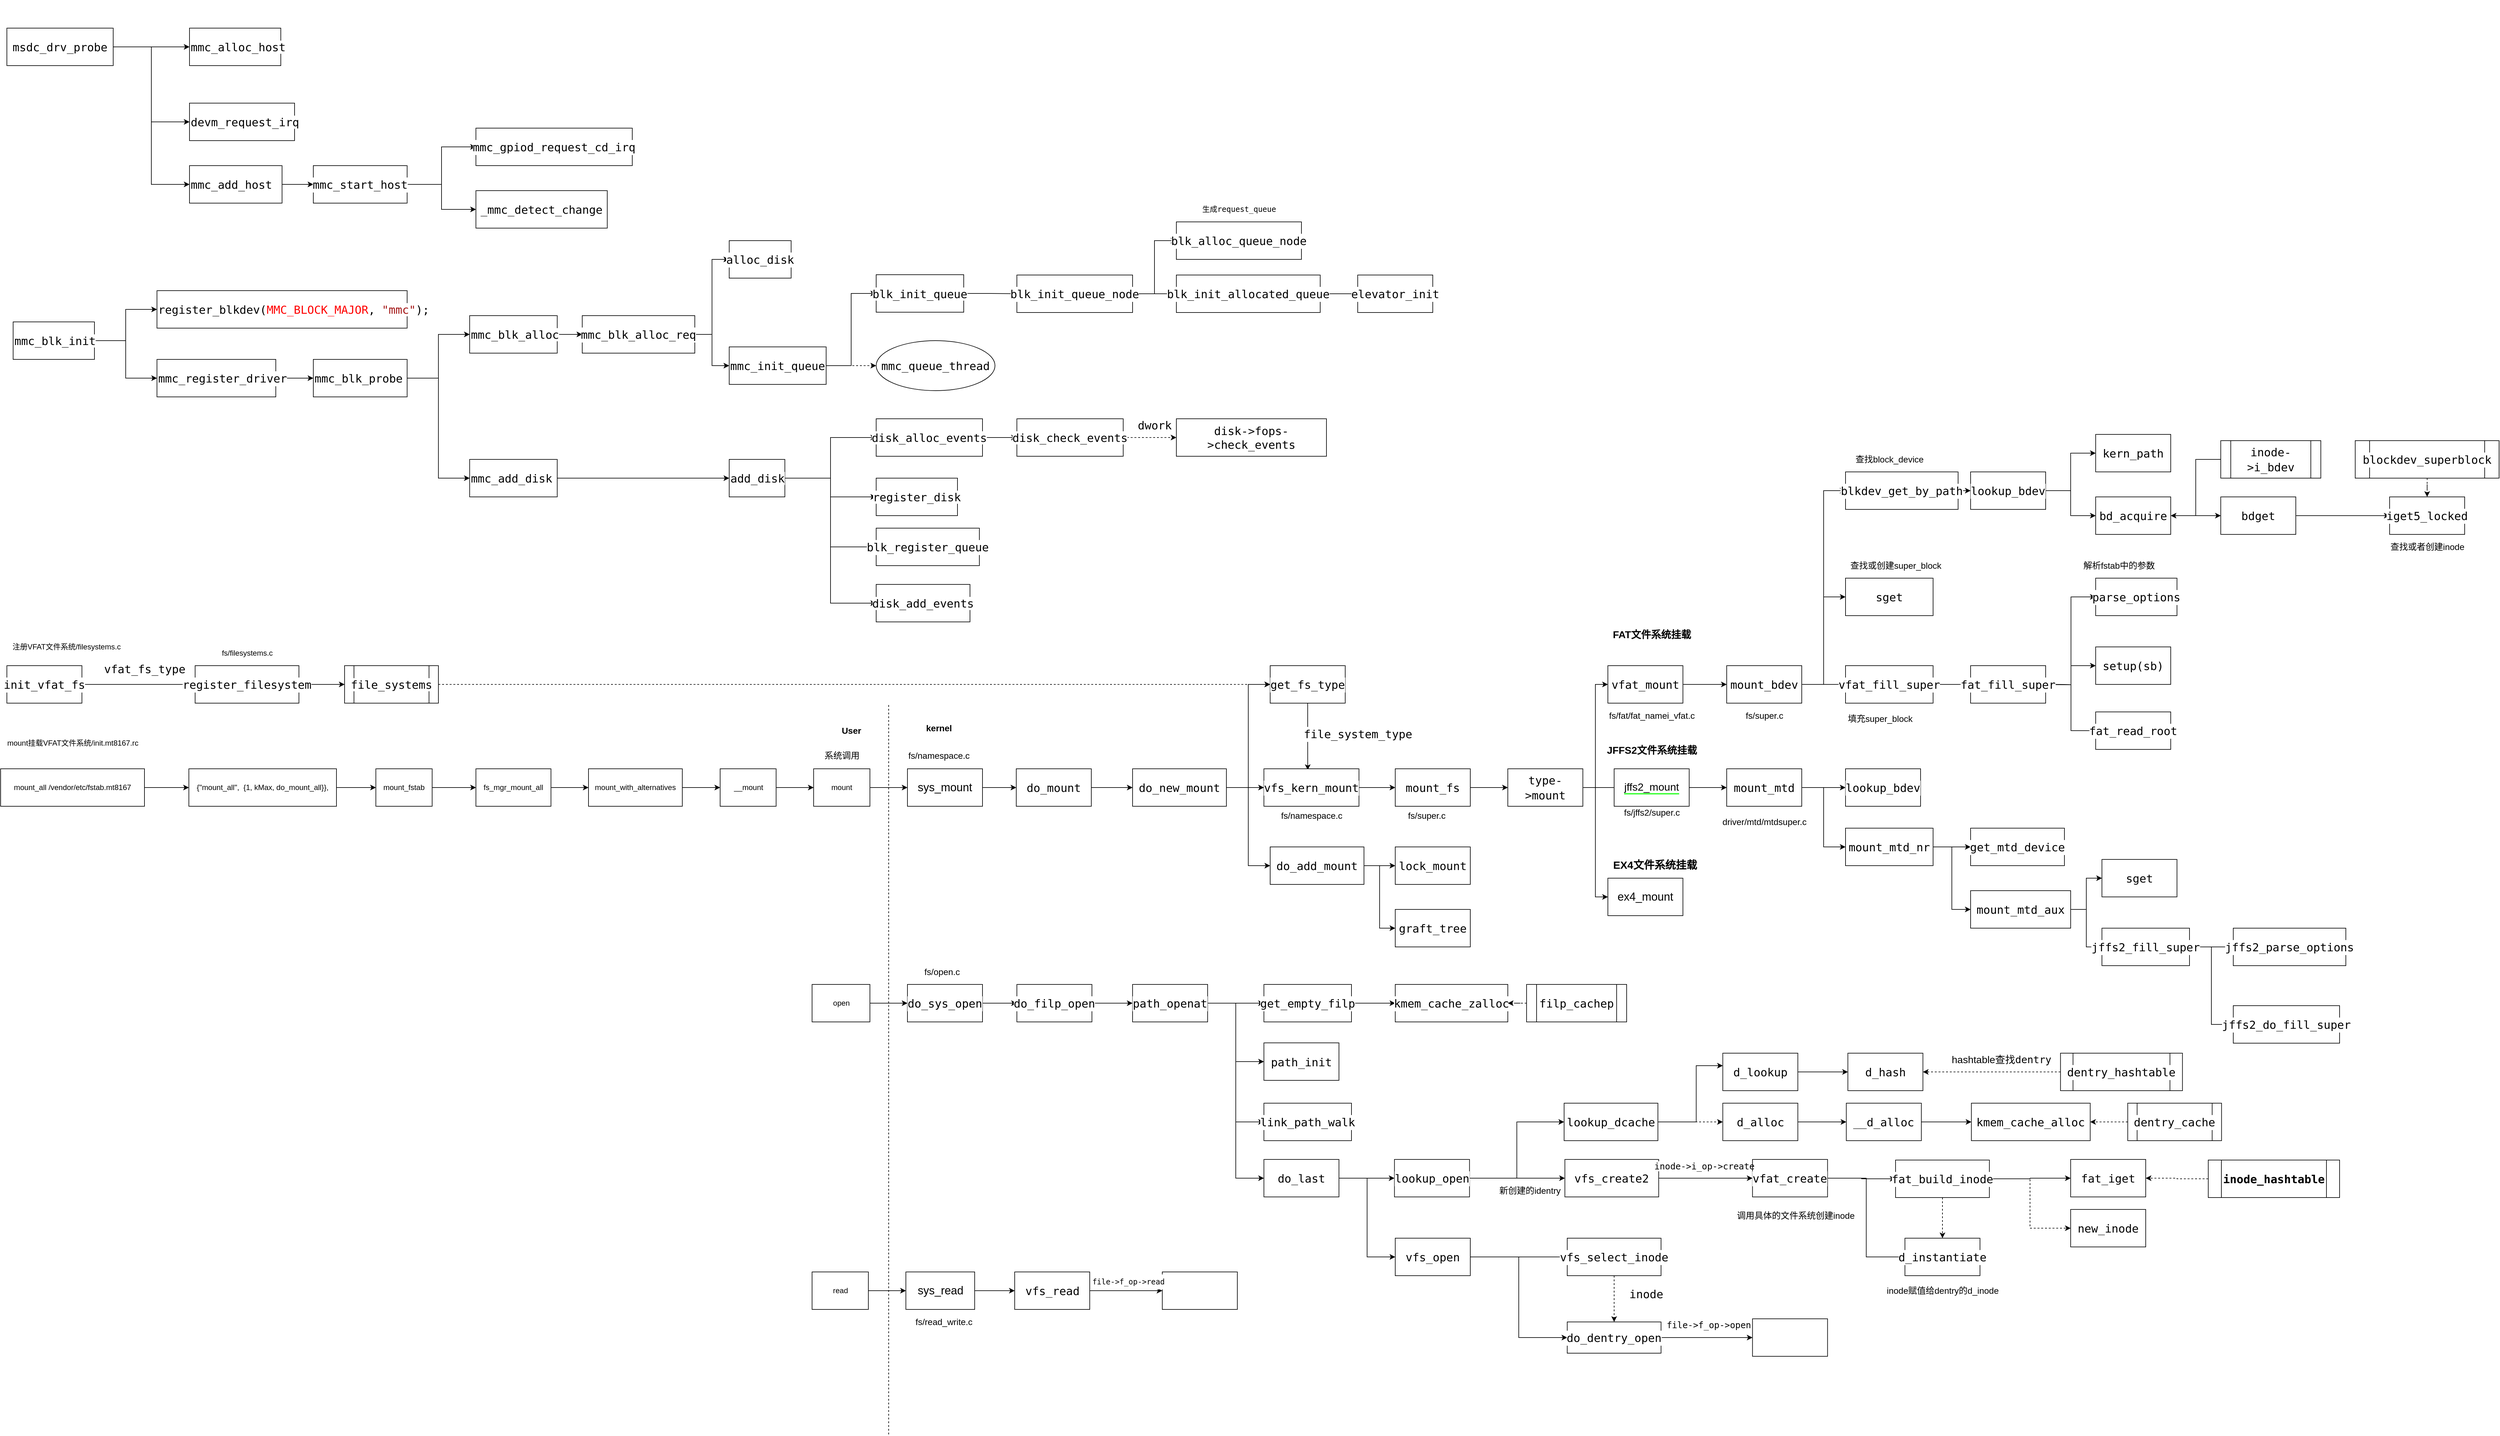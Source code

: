 <mxfile version="14.7.5" type="github">
  <diagram id="oNSS92o_-GYiXgV0fH33" name="Page-1">
    <mxGraphModel dx="1725" dy="990" grid="1" gridSize="10" guides="1" tooltips="1" connect="1" arrows="1" fold="1" page="1" pageScale="1" pageWidth="827" pageHeight="1169" math="0" shadow="0">
      <root>
        <mxCell id="0" />
        <mxCell id="1" parent="0" />
        <mxCell id="2YFqyYWapaVs9yzSWr-e-1" value="&lt;div style=&quot;background-color: rgb(255 , 255 , 255) ; font-family: &amp;#34;droid sans mono&amp;#34; , monospace , monospace , &amp;#34;droid sans fallback&amp;#34; ; font-size: 18px ; line-height: 24px&quot;&gt;&lt;br&gt;&lt;/div&gt;" style="text;html=1;align=center;verticalAlign=middle;resizable=0;points=[];autosize=1;strokeColor=none;strokeWidth=1;" parent="1" vertex="1">
          <mxGeometry x="70" y="85" width="20" height="30" as="geometry" />
        </mxCell>
        <mxCell id="2YFqyYWapaVs9yzSWr-e-6" style="edgeStyle=orthogonalEdgeStyle;rounded=0;orthogonalLoop=1;jettySize=auto;html=1;entryX=0;entryY=0.5;entryDx=0;entryDy=0;strokeWidth=1;" parent="1" source="2YFqyYWapaVs9yzSWr-e-2" target="2YFqyYWapaVs9yzSWr-e-4" edge="1">
          <mxGeometry relative="1" as="geometry" />
        </mxCell>
        <mxCell id="2YFqyYWapaVs9yzSWr-e-11" style="edgeStyle=orthogonalEdgeStyle;rounded=0;orthogonalLoop=1;jettySize=auto;html=1;entryX=0;entryY=0.5;entryDx=0;entryDy=0;strokeWidth=1;" parent="1" source="2YFqyYWapaVs9yzSWr-e-2" target="2YFqyYWapaVs9yzSWr-e-8" edge="1">
          <mxGeometry relative="1" as="geometry" />
        </mxCell>
        <mxCell id="2YFqyYWapaVs9yzSWr-e-12" style="edgeStyle=orthogonalEdgeStyle;rounded=0;orthogonalLoop=1;jettySize=auto;html=1;entryX=0;entryY=0.5;entryDx=0;entryDy=0;strokeWidth=1;" parent="1" source="2YFqyYWapaVs9yzSWr-e-2" target="2YFqyYWapaVs9yzSWr-e-10" edge="1">
          <mxGeometry relative="1" as="geometry" />
        </mxCell>
        <mxCell id="2YFqyYWapaVs9yzSWr-e-2" value="&lt;span style=&quot;font-family: &amp;#34;droid sans mono&amp;#34; , monospace , monospace , &amp;#34;droid sans fallback&amp;#34; ; font-size: 18px ; background-color: rgb(255 , 255 , 255)&quot;&gt;msdc_drv_probe&lt;/span&gt;" style="rounded=0;whiteSpace=wrap;html=1;strokeWidth=1;" parent="1" vertex="1">
          <mxGeometry x="20" y="130" width="170" height="60" as="geometry" />
        </mxCell>
        <mxCell id="2YFqyYWapaVs9yzSWr-e-3" value="&lt;div style=&quot;color: rgb(0 , 0 , 0) ; background-color: rgb(255 , 255 , 255) ; font-family: &amp;#34;droid sans mono&amp;#34; , monospace , monospace , &amp;#34;droid sans fallback&amp;#34; ; font-weight: normal ; font-size: 18px ; line-height: 24px&quot;&gt;&lt;br&gt;&lt;/div&gt;" style="text;whiteSpace=wrap;html=1;strokeWidth=1;" parent="1" vertex="1">
          <mxGeometry x="300" y="85" width="170" height="40" as="geometry" />
        </mxCell>
        <mxCell id="2YFqyYWapaVs9yzSWr-e-4" value="&lt;span style=&quot;font-family: &amp;#34;droid sans mono&amp;#34; , monospace , monospace , &amp;#34;droid sans fallback&amp;#34; ; font-size: 18px ; background-color: rgb(255 , 255 , 255)&quot;&gt;mmc_alloc_host&lt;/span&gt;" style="rounded=0;whiteSpace=wrap;html=1;fillColor=none;gradientColor=none;align=left;strokeWidth=1;" parent="1" vertex="1">
          <mxGeometry x="312" y="130" width="146" height="60" as="geometry" />
        </mxCell>
        <mxCell id="2YFqyYWapaVs9yzSWr-e-8" value="&lt;span style=&quot;font-family: &amp;#34;droid sans mono&amp;#34; , monospace , monospace , &amp;#34;droid sans fallback&amp;#34; ; font-size: 18px ; background-color: rgb(255 , 255 , 255)&quot;&gt;devm_request_irq&lt;/span&gt;" style="rounded=0;whiteSpace=wrap;html=1;fillColor=none;gradientColor=none;align=left;strokeWidth=1;" parent="1" vertex="1">
          <mxGeometry x="312" y="250" width="168" height="60" as="geometry" />
        </mxCell>
        <mxCell id="72B8_UldQrA-lnPJ2LUA-20" style="edgeStyle=orthogonalEdgeStyle;rounded=0;orthogonalLoop=1;jettySize=auto;html=1;strokeWidth=1;" parent="1" source="2YFqyYWapaVs9yzSWr-e-10" target="72B8_UldQrA-lnPJ2LUA-19" edge="1">
          <mxGeometry relative="1" as="geometry" />
        </mxCell>
        <mxCell id="2YFqyYWapaVs9yzSWr-e-10" value="&lt;span style=&quot;font-family: &amp;#34;droid sans mono&amp;#34; , monospace , monospace , &amp;#34;droid sans fallback&amp;#34; ; font-size: 18px ; background-color: rgb(255 , 255 , 255)&quot;&gt;mmc_add_host&lt;/span&gt;" style="rounded=0;whiteSpace=wrap;html=1;fillColor=none;gradientColor=none;align=left;strokeWidth=1;" parent="1" vertex="1">
          <mxGeometry x="312" y="350" width="148" height="60" as="geometry" />
        </mxCell>
        <mxCell id="2YFqyYWapaVs9yzSWr-e-18" style="edgeStyle=orthogonalEdgeStyle;rounded=0;orthogonalLoop=1;jettySize=auto;html=1;entryX=0;entryY=0.5;entryDx=0;entryDy=0;strokeWidth=1;" parent="1" source="2YFqyYWapaVs9yzSWr-e-14" target="2YFqyYWapaVs9yzSWr-e-16" edge="1">
          <mxGeometry relative="1" as="geometry" />
        </mxCell>
        <mxCell id="2YFqyYWapaVs9yzSWr-e-19" style="edgeStyle=orthogonalEdgeStyle;rounded=0;orthogonalLoop=1;jettySize=auto;html=1;entryX=0;entryY=0.5;entryDx=0;entryDy=0;strokeWidth=1;" parent="1" source="2YFqyYWapaVs9yzSWr-e-14" target="2YFqyYWapaVs9yzSWr-e-17" edge="1">
          <mxGeometry relative="1" as="geometry" />
        </mxCell>
        <mxCell id="2YFqyYWapaVs9yzSWr-e-14" value="&lt;span style=&quot;font-family: &amp;#34;droid sans mono&amp;#34; , monospace , monospace , &amp;#34;droid sans fallback&amp;#34; ; font-size: 18px ; background-color: rgb(255 , 255 , 255)&quot;&gt;mmc_blk_init&lt;/span&gt;" style="rounded=0;whiteSpace=wrap;html=1;fillColor=none;gradientColor=none;align=left;strokeWidth=1;" parent="1" vertex="1">
          <mxGeometry x="30" y="600" width="130" height="60" as="geometry" />
        </mxCell>
        <mxCell id="2YFqyYWapaVs9yzSWr-e-15" value="&lt;div style=&quot;color: rgb(0 , 0 , 0) ; background-color: rgb(255 , 255 , 255) ; font-family: &amp;#34;droid sans mono&amp;#34; , monospace , monospace , &amp;#34;droid sans fallback&amp;#34; ; font-weight: normal ; font-size: 18px ; line-height: 24px&quot;&gt;&lt;br&gt;&lt;/div&gt;" style="text;whiteSpace=wrap;html=1;strokeWidth=1;" parent="1" vertex="1">
          <mxGeometry x="260" y="570" width="420" height="40" as="geometry" />
        </mxCell>
        <mxCell id="2YFqyYWapaVs9yzSWr-e-16" value="&lt;span style=&quot;font-family: &amp;#34;droid sans mono&amp;#34; , monospace , monospace , &amp;#34;droid sans fallback&amp;#34; ; font-size: 18px ; background-color: rgb(255 , 255 , 255)&quot;&gt;register_blkdev(&lt;/span&gt;&lt;span style=&quot;font-family: &amp;#34;droid sans mono&amp;#34; , monospace , monospace , &amp;#34;droid sans fallback&amp;#34; ; font-size: 18px ; background-color: rgb(255 , 255 , 255) ; color: rgb(255 , 0 , 0)&quot;&gt;MMC_BLOCK_MAJOR&lt;/span&gt;&lt;span style=&quot;font-family: &amp;#34;droid sans mono&amp;#34; , monospace , monospace , &amp;#34;droid sans fallback&amp;#34; ; font-size: 18px ; background-color: rgb(255 , 255 , 255)&quot;&gt;,&amp;nbsp;&lt;/span&gt;&lt;span style=&quot;font-family: &amp;#34;droid sans mono&amp;#34; , monospace , monospace , &amp;#34;droid sans fallback&amp;#34; ; font-size: 18px ; background-color: rgb(255 , 255 , 255) ; color: rgb(163 , 21 , 21)&quot;&gt;&quot;mmc&quot;&lt;/span&gt;&lt;span style=&quot;font-family: &amp;#34;droid sans mono&amp;#34; , monospace , monospace , &amp;#34;droid sans fallback&amp;#34; ; font-size: 18px ; background-color: rgb(255 , 255 , 255)&quot;&gt;);&lt;/span&gt;" style="rounded=0;whiteSpace=wrap;html=1;fillColor=none;gradientColor=none;align=left;strokeWidth=1;" parent="1" vertex="1">
          <mxGeometry x="260" y="550" width="400" height="60" as="geometry" />
        </mxCell>
        <mxCell id="2YFqyYWapaVs9yzSWr-e-23" style="edgeStyle=orthogonalEdgeStyle;rounded=0;orthogonalLoop=1;jettySize=auto;html=1;entryX=0;entryY=0.5;entryDx=0;entryDy=0;strokeWidth=1;" parent="1" source="2YFqyYWapaVs9yzSWr-e-17" target="2YFqyYWapaVs9yzSWr-e-21" edge="1">
          <mxGeometry relative="1" as="geometry" />
        </mxCell>
        <mxCell id="2YFqyYWapaVs9yzSWr-e-17" value="&lt;div style=&quot;background-color: rgb(255 , 255 , 255) ; font-family: &amp;#34;droid sans mono&amp;#34; , monospace , monospace , &amp;#34;droid sans fallback&amp;#34; ; font-size: 18px ; line-height: 24px&quot;&gt;mmc_register_driver&lt;/div&gt;" style="rounded=0;whiteSpace=wrap;html=1;fillColor=none;gradientColor=none;align=left;strokeWidth=1;" parent="1" vertex="1">
          <mxGeometry x="260" y="660" width="190" height="60" as="geometry" />
        </mxCell>
        <mxCell id="2YFqyYWapaVs9yzSWr-e-29" style="edgeStyle=orthogonalEdgeStyle;rounded=0;orthogonalLoop=1;jettySize=auto;html=1;entryX=0;entryY=0.5;entryDx=0;entryDy=0;strokeWidth=1;" parent="1" source="2YFqyYWapaVs9yzSWr-e-21" target="2YFqyYWapaVs9yzSWr-e-25" edge="1">
          <mxGeometry relative="1" as="geometry" />
        </mxCell>
        <mxCell id="2YFqyYWapaVs9yzSWr-e-30" style="edgeStyle=orthogonalEdgeStyle;rounded=0;orthogonalLoop=1;jettySize=auto;html=1;entryX=0;entryY=0.5;entryDx=0;entryDy=0;strokeWidth=1;" parent="1" source="2YFqyYWapaVs9yzSWr-e-21" target="2YFqyYWapaVs9yzSWr-e-28" edge="1">
          <mxGeometry relative="1" as="geometry" />
        </mxCell>
        <mxCell id="2YFqyYWapaVs9yzSWr-e-21" value="&lt;span style=&quot;font-family: &amp;#34;droid sans mono&amp;#34; , monospace , monospace , &amp;#34;droid sans fallback&amp;#34; ; font-size: 18px ; background-color: rgb(255 , 255 , 255)&quot;&gt;mmc_blk_probe&lt;/span&gt;" style="rounded=0;whiteSpace=wrap;html=1;fillColor=none;gradientColor=none;align=left;strokeWidth=1;" parent="1" vertex="1">
          <mxGeometry x="510" y="660" width="150" height="60" as="geometry" />
        </mxCell>
        <mxCell id="72B8_UldQrA-lnPJ2LUA-35" style="edgeStyle=orthogonalEdgeStyle;rounded=0;orthogonalLoop=1;jettySize=auto;html=1;entryX=0;entryY=0.5;entryDx=0;entryDy=0;strokeWidth=1;" parent="1" source="2YFqyYWapaVs9yzSWr-e-25" target="72B8_UldQrA-lnPJ2LUA-29" edge="1">
          <mxGeometry relative="1" as="geometry" />
        </mxCell>
        <mxCell id="2YFqyYWapaVs9yzSWr-e-25" value="&lt;span style=&quot;font-family: &amp;#34;droid sans mono&amp;#34; , monospace , monospace , &amp;#34;droid sans fallback&amp;#34; ; font-size: 18px ; background-color: rgb(255 , 255 , 255)&quot;&gt;mmc_blk_alloc&lt;/span&gt;" style="rounded=0;whiteSpace=wrap;html=1;fillColor=none;gradientColor=none;align=left;strokeWidth=1;" parent="1" vertex="1">
          <mxGeometry x="760" y="590" width="140" height="60" as="geometry" />
        </mxCell>
        <mxCell id="2YFqyYWapaVs9yzSWr-e-33" style="edgeStyle=orthogonalEdgeStyle;rounded=0;orthogonalLoop=1;jettySize=auto;html=1;entryX=0;entryY=0.5;entryDx=0;entryDy=0;strokeWidth=1;" parent="1" source="2YFqyYWapaVs9yzSWr-e-28" target="2YFqyYWapaVs9yzSWr-e-32" edge="1">
          <mxGeometry relative="1" as="geometry" />
        </mxCell>
        <mxCell id="2YFqyYWapaVs9yzSWr-e-28" value="&lt;span style=&quot;font-family: &amp;#34;droid sans mono&amp;#34; , monospace , monospace , &amp;#34;droid sans fallback&amp;#34; ; font-size: 18px ; background-color: rgb(255 , 255 , 255)&quot;&gt;mmc_add_disk&lt;/span&gt;" style="rounded=0;whiteSpace=wrap;html=1;fillColor=none;gradientColor=none;align=left;strokeWidth=1;" parent="1" vertex="1">
          <mxGeometry x="760" y="820" width="140" height="60" as="geometry" />
        </mxCell>
        <mxCell id="72B8_UldQrA-lnPJ2LUA-5" style="edgeStyle=orthogonalEdgeStyle;rounded=0;orthogonalLoop=1;jettySize=auto;html=1;entryX=0;entryY=0.5;entryDx=0;entryDy=0;strokeWidth=1;" parent="1" source="2YFqyYWapaVs9yzSWr-e-32" target="72B8_UldQrA-lnPJ2LUA-2" edge="1">
          <mxGeometry relative="1" as="geometry" />
        </mxCell>
        <mxCell id="72B8_UldQrA-lnPJ2LUA-13" style="edgeStyle=orthogonalEdgeStyle;rounded=0;orthogonalLoop=1;jettySize=auto;html=1;entryX=0;entryY=0.5;entryDx=0;entryDy=0;strokeWidth=1;" parent="1" source="2YFqyYWapaVs9yzSWr-e-32" target="72B8_UldQrA-lnPJ2LUA-12" edge="1">
          <mxGeometry relative="1" as="geometry" />
        </mxCell>
        <mxCell id="72B8_UldQrA-lnPJ2LUA-16" style="edgeStyle=orthogonalEdgeStyle;rounded=0;orthogonalLoop=1;jettySize=auto;html=1;entryX=0;entryY=0.5;entryDx=0;entryDy=0;strokeWidth=1;" parent="1" source="2YFqyYWapaVs9yzSWr-e-32" target="72B8_UldQrA-lnPJ2LUA-15" edge="1">
          <mxGeometry relative="1" as="geometry" />
        </mxCell>
        <mxCell id="72B8_UldQrA-lnPJ2LUA-18" style="edgeStyle=orthogonalEdgeStyle;rounded=0;orthogonalLoop=1;jettySize=auto;html=1;entryX=0;entryY=0.5;entryDx=0;entryDy=0;strokeWidth=1;" parent="1" source="2YFqyYWapaVs9yzSWr-e-32" target="72B8_UldQrA-lnPJ2LUA-17" edge="1">
          <mxGeometry relative="1" as="geometry" />
        </mxCell>
        <mxCell id="2YFqyYWapaVs9yzSWr-e-32" value="&lt;span style=&quot;font-family: &amp;#34;droid sans mono&amp;#34; , monospace , monospace , &amp;#34;droid sans fallback&amp;#34; ; font-size: 18px ; background-color: rgb(255 , 255 , 255)&quot;&gt;add_disk&lt;/span&gt;" style="rounded=0;whiteSpace=wrap;html=1;fillColor=none;gradientColor=none;align=left;strokeWidth=1;" parent="1" vertex="1">
          <mxGeometry x="1175" y="820" width="89" height="60" as="geometry" />
        </mxCell>
        <mxCell id="72B8_UldQrA-lnPJ2LUA-6" style="edgeStyle=orthogonalEdgeStyle;rounded=0;orthogonalLoop=1;jettySize=auto;html=1;entryX=0;entryY=0.5;entryDx=0;entryDy=0;strokeWidth=1;" parent="1" source="72B8_UldQrA-lnPJ2LUA-2" target="72B8_UldQrA-lnPJ2LUA-4" edge="1">
          <mxGeometry relative="1" as="geometry" />
        </mxCell>
        <mxCell id="72B8_UldQrA-lnPJ2LUA-2" value="&lt;span style=&quot;font-family: &amp;#34;droid sans mono&amp;#34; , monospace , monospace , &amp;#34;droid sans fallback&amp;#34; ; font-size: 18px ; text-align: left ; background-color: rgb(255 , 255 , 255)&quot;&gt;disk_alloc_events&lt;/span&gt;" style="rounded=0;whiteSpace=wrap;html=1;strokeWidth=1;" parent="1" vertex="1">
          <mxGeometry x="1410" y="755" width="170" height="60" as="geometry" />
        </mxCell>
        <mxCell id="72B8_UldQrA-lnPJ2LUA-9" style="edgeStyle=orthogonalEdgeStyle;rounded=0;orthogonalLoop=1;jettySize=auto;html=1;entryX=0;entryY=0.5;entryDx=0;entryDy=0;dashed=1;strokeWidth=1;" parent="1" source="72B8_UldQrA-lnPJ2LUA-4" target="72B8_UldQrA-lnPJ2LUA-8" edge="1">
          <mxGeometry relative="1" as="geometry" />
        </mxCell>
        <mxCell id="72B8_UldQrA-lnPJ2LUA-4" value="&lt;span style=&quot;font-family: &amp;#34;droid sans mono&amp;#34; , monospace , monospace , &amp;#34;droid sans fallback&amp;#34; ; font-size: 18px ; text-align: left ; background-color: rgb(255 , 255 , 255)&quot;&gt;disk_check_events&lt;/span&gt;" style="rounded=0;whiteSpace=wrap;html=1;strokeWidth=1;" parent="1" vertex="1">
          <mxGeometry x="1635" y="755" width="170" height="60" as="geometry" />
        </mxCell>
        <mxCell id="72B8_UldQrA-lnPJ2LUA-8" value="&lt;span style=&quot;font-family: &amp;#34;droid sans mono&amp;#34; , monospace , monospace , &amp;#34;droid sans fallback&amp;#34; ; font-size: 18px ; text-align: left ; background-color: rgb(255 , 255 , 255)&quot;&gt;disk-&amp;gt;fops-&amp;gt;check_events&lt;/span&gt;" style="rounded=0;whiteSpace=wrap;html=1;strokeWidth=1;" parent="1" vertex="1">
          <mxGeometry x="1890" y="755" width="240" height="60" as="geometry" />
        </mxCell>
        <mxCell id="72B8_UldQrA-lnPJ2LUA-10" value="&lt;div style=&quot;background-color: rgb(255 , 255 , 255) ; font-family: &amp;#34;droid sans mono&amp;#34; , monospace , monospace , &amp;#34;droid sans fallback&amp;#34; ; font-size: 18px ; line-height: 24px&quot;&gt;dwork&lt;/div&gt;" style="text;html=1;align=center;verticalAlign=middle;resizable=0;points=[];autosize=1;strokeColor=none;strokeWidth=1;" parent="1" vertex="1">
          <mxGeometry x="1820" y="750" width="70" height="30" as="geometry" />
        </mxCell>
        <mxCell id="72B8_UldQrA-lnPJ2LUA-12" value="&lt;span style=&quot;font-family: &amp;#34;droid sans mono&amp;#34; , monospace , monospace , &amp;#34;droid sans fallback&amp;#34; ; font-size: 18px ; text-align: left ; background-color: rgb(255 , 255 , 255)&quot;&gt;register_disk&lt;/span&gt;" style="rounded=0;whiteSpace=wrap;html=1;strokeWidth=1;" parent="1" vertex="1">
          <mxGeometry x="1410" y="850" width="130" height="60" as="geometry" />
        </mxCell>
        <mxCell id="72B8_UldQrA-lnPJ2LUA-15" value="&lt;span style=&quot;font-family: &amp;#34;droid sans mono&amp;#34; , monospace , monospace , &amp;#34;droid sans fallback&amp;#34; ; font-size: 18px ; text-align: left ; background-color: rgb(255 , 255 , 255)&quot;&gt;disk_add_events&lt;/span&gt;" style="rounded=0;whiteSpace=wrap;html=1;strokeWidth=1;" parent="1" vertex="1">
          <mxGeometry x="1410" y="1020" width="150" height="60" as="geometry" />
        </mxCell>
        <mxCell id="72B8_UldQrA-lnPJ2LUA-17" value="&lt;div style=&quot;background-color: rgb(255 , 255 , 255) ; font-family: &amp;#34;droid sans mono&amp;#34; , monospace , monospace , &amp;#34;droid sans fallback&amp;#34; ; font-size: 18px ; line-height: 24px&quot;&gt;blk_register_queue&lt;/div&gt;" style="rounded=0;whiteSpace=wrap;html=1;strokeWidth=1;" parent="1" vertex="1">
          <mxGeometry x="1410" y="930" width="165" height="60" as="geometry" />
        </mxCell>
        <mxCell id="72B8_UldQrA-lnPJ2LUA-25" style="edgeStyle=orthogonalEdgeStyle;rounded=0;orthogonalLoop=1;jettySize=auto;html=1;entryX=0;entryY=0.5;entryDx=0;entryDy=0;strokeWidth=1;" parent="1" source="72B8_UldQrA-lnPJ2LUA-19" target="72B8_UldQrA-lnPJ2LUA-21" edge="1">
          <mxGeometry relative="1" as="geometry" />
        </mxCell>
        <mxCell id="72B8_UldQrA-lnPJ2LUA-26" style="edgeStyle=orthogonalEdgeStyle;rounded=0;orthogonalLoop=1;jettySize=auto;html=1;entryX=0;entryY=0.5;entryDx=0;entryDy=0;strokeWidth=1;" parent="1" source="72B8_UldQrA-lnPJ2LUA-19" target="72B8_UldQrA-lnPJ2LUA-24" edge="1">
          <mxGeometry relative="1" as="geometry" />
        </mxCell>
        <mxCell id="72B8_UldQrA-lnPJ2LUA-19" value="&lt;div style=&quot;background-color: rgb(255 , 255 , 255) ; font-family: &amp;#34;droid sans mono&amp;#34; , monospace , monospace , &amp;#34;droid sans fallback&amp;#34; ; font-size: 18px ; line-height: 24px&quot;&gt;mmc_start_host&lt;/div&gt;" style="rounded=0;whiteSpace=wrap;html=1;strokeWidth=1;" parent="1" vertex="1">
          <mxGeometry x="510" y="350" width="150" height="60" as="geometry" />
        </mxCell>
        <mxCell id="72B8_UldQrA-lnPJ2LUA-21" value="&lt;div style=&quot;background-color: rgb(255 , 255 , 255) ; font-family: &amp;#34;droid sans mono&amp;#34; , monospace , monospace , &amp;#34;droid sans fallback&amp;#34; ; font-size: 18px ; line-height: 24px&quot;&gt;mmc_gpiod_request_cd_irq&lt;/div&gt;" style="rounded=0;whiteSpace=wrap;html=1;strokeWidth=1;" parent="1" vertex="1">
          <mxGeometry x="770" y="290" width="250" height="60" as="geometry" />
        </mxCell>
        <mxCell id="72B8_UldQrA-lnPJ2LUA-24" value="&lt;div style=&quot;background-color: rgb(255 , 255 , 255) ; font-family: &amp;#34;droid sans mono&amp;#34; , monospace , monospace , &amp;#34;droid sans fallback&amp;#34; ; font-size: 18px ; line-height: 24px&quot;&gt;_mmc_detect_change&lt;/div&gt;" style="rounded=0;whiteSpace=wrap;html=1;strokeWidth=1;" parent="1" vertex="1">
          <mxGeometry x="770" y="390" width="210" height="60" as="geometry" />
        </mxCell>
        <mxCell id="72B8_UldQrA-lnPJ2LUA-33" style="edgeStyle=orthogonalEdgeStyle;rounded=0;orthogonalLoop=1;jettySize=auto;html=1;entryX=0;entryY=0.5;entryDx=0;entryDy=0;strokeWidth=1;" parent="1" source="72B8_UldQrA-lnPJ2LUA-29" target="72B8_UldQrA-lnPJ2LUA-31" edge="1">
          <mxGeometry relative="1" as="geometry" />
        </mxCell>
        <mxCell id="72B8_UldQrA-lnPJ2LUA-34" style="edgeStyle=orthogonalEdgeStyle;rounded=0;orthogonalLoop=1;jettySize=auto;html=1;entryX=0;entryY=0.5;entryDx=0;entryDy=0;strokeWidth=1;" parent="1" source="72B8_UldQrA-lnPJ2LUA-29" target="72B8_UldQrA-lnPJ2LUA-32" edge="1">
          <mxGeometry relative="1" as="geometry" />
        </mxCell>
        <mxCell id="72B8_UldQrA-lnPJ2LUA-29" value="&lt;div style=&quot;background-color: rgb(255 , 255 , 255) ; font-family: &amp;#34;droid sans mono&amp;#34; , monospace , monospace , &amp;#34;droid sans fallback&amp;#34; ; font-size: 18px ; line-height: 24px&quot;&gt;mmc_blk_alloc_req&lt;/div&gt;" style="rounded=0;whiteSpace=wrap;html=1;strokeWidth=1;" parent="1" vertex="1">
          <mxGeometry x="940" y="590" width="180" height="60" as="geometry" />
        </mxCell>
        <mxCell id="72B8_UldQrA-lnPJ2LUA-31" value="&lt;div style=&quot;background-color: rgb(255 , 255 , 255) ; font-family: &amp;#34;droid sans mono&amp;#34; , monospace , monospace , &amp;#34;droid sans fallback&amp;#34; ; font-size: 18px ; line-height: 24px&quot;&gt;alloc_disk&lt;/div&gt;" style="rounded=0;whiteSpace=wrap;html=1;strokeWidth=1;" parent="1" vertex="1">
          <mxGeometry x="1175" y="470" width="99" height="60" as="geometry" />
        </mxCell>
        <mxCell id="72B8_UldQrA-lnPJ2LUA-38" style="edgeStyle=orthogonalEdgeStyle;rounded=0;orthogonalLoop=1;jettySize=auto;html=1;entryX=0;entryY=0.5;entryDx=0;entryDy=0;dashed=1;strokeWidth=1;" parent="1" source="72B8_UldQrA-lnPJ2LUA-32" target="72B8_UldQrA-lnPJ2LUA-37" edge="1">
          <mxGeometry relative="1" as="geometry" />
        </mxCell>
        <mxCell id="72B8_UldQrA-lnPJ2LUA-43" style="edgeStyle=orthogonalEdgeStyle;rounded=0;orthogonalLoop=1;jettySize=auto;html=1;entryX=0;entryY=0.5;entryDx=0;entryDy=0;strokeWidth=1;" parent="1" source="72B8_UldQrA-lnPJ2LUA-32" target="72B8_UldQrA-lnPJ2LUA-41" edge="1">
          <mxGeometry relative="1" as="geometry" />
        </mxCell>
        <mxCell id="72B8_UldQrA-lnPJ2LUA-32" value="&lt;div style=&quot;background-color: rgb(255 , 255 , 255) ; font-family: &amp;#34;droid sans mono&amp;#34; , monospace , monospace , &amp;#34;droid sans fallback&amp;#34; ; font-size: 18px ; line-height: 24px&quot;&gt;&lt;div&gt;mmc_init_queue&lt;/div&gt;&lt;/div&gt;" style="rounded=0;whiteSpace=wrap;html=1;strokeWidth=1;" parent="1" vertex="1">
          <mxGeometry x="1175" y="640" width="155" height="60" as="geometry" />
        </mxCell>
        <mxCell id="72B8_UldQrA-lnPJ2LUA-37" value="&lt;div style=&quot;background-color: rgb(255 , 255 , 255) ; font-family: &amp;#34;droid sans mono&amp;#34; , monospace , monospace , &amp;#34;droid sans fallback&amp;#34; ; font-size: 18px ; line-height: 24px&quot;&gt;mmc_queue_thread&lt;/div&gt;" style="ellipse;whiteSpace=wrap;html=1;strokeWidth=1;" parent="1" vertex="1">
          <mxGeometry x="1410" y="630" width="190" height="80" as="geometry" />
        </mxCell>
        <mxCell id="72B8_UldQrA-lnPJ2LUA-45" style="edgeStyle=orthogonalEdgeStyle;rounded=0;orthogonalLoop=1;jettySize=auto;html=1;entryX=0;entryY=0.5;entryDx=0;entryDy=0;strokeWidth=1;" parent="1" source="72B8_UldQrA-lnPJ2LUA-41" target="72B8_UldQrA-lnPJ2LUA-44" edge="1">
          <mxGeometry relative="1" as="geometry" />
        </mxCell>
        <mxCell id="72B8_UldQrA-lnPJ2LUA-41" value="&lt;span style=&quot;font-family: &amp;#34;droid sans mono&amp;#34; , monospace , monospace , &amp;#34;droid sans fallback&amp;#34; ; font-size: 18px ; text-align: left ; background-color: rgb(255 , 255 , 255)&quot;&gt;blk_init_queue&lt;/span&gt;" style="rounded=0;whiteSpace=wrap;html=1;strokeWidth=1;" parent="1" vertex="1">
          <mxGeometry x="1410" y="524.5" width="140" height="60" as="geometry" />
        </mxCell>
        <mxCell id="72B8_UldQrA-lnPJ2LUA-49" style="edgeStyle=orthogonalEdgeStyle;rounded=0;orthogonalLoop=1;jettySize=auto;html=1;strokeWidth=1;" parent="1" source="72B8_UldQrA-lnPJ2LUA-44" target="72B8_UldQrA-lnPJ2LUA-48" edge="1">
          <mxGeometry relative="1" as="geometry" />
        </mxCell>
        <mxCell id="72B8_UldQrA-lnPJ2LUA-52" style="edgeStyle=orthogonalEdgeStyle;rounded=0;orthogonalLoop=1;jettySize=auto;html=1;entryX=0;entryY=0.5;entryDx=0;entryDy=0;strokeWidth=1;" parent="1" source="72B8_UldQrA-lnPJ2LUA-44" target="72B8_UldQrA-lnPJ2LUA-46" edge="1">
          <mxGeometry relative="1" as="geometry" />
        </mxCell>
        <mxCell id="72B8_UldQrA-lnPJ2LUA-44" value="&lt;div style=&quot;background-color: rgb(255 , 255 , 255) ; font-family: &amp;#34;droid sans mono&amp;#34; , monospace , monospace , &amp;#34;droid sans fallback&amp;#34; ; font-size: 18px ; line-height: 24px&quot;&gt;blk_init_queue_node&lt;/div&gt;" style="rounded=0;whiteSpace=wrap;html=1;strokeWidth=1;" parent="1" vertex="1">
          <mxGeometry x="1635" y="525" width="185" height="60" as="geometry" />
        </mxCell>
        <mxCell id="72B8_UldQrA-lnPJ2LUA-46" value="&lt;div style=&quot;background-color: rgb(255 , 255 , 255) ; font-family: &amp;#34;droid sans mono&amp;#34; , monospace , monospace , &amp;#34;droid sans fallback&amp;#34; ; font-size: 18px ; line-height: 24px&quot;&gt;blk_alloc_queue_node&lt;/div&gt;" style="rounded=0;whiteSpace=wrap;html=1;strokeWidth=1;" parent="1" vertex="1">
          <mxGeometry x="1890" y="440" width="200" height="60" as="geometry" />
        </mxCell>
        <mxCell id="72B8_UldQrA-lnPJ2LUA-51" style="edgeStyle=orthogonalEdgeStyle;rounded=0;orthogonalLoop=1;jettySize=auto;html=1;strokeWidth=1;" parent="1" source="72B8_UldQrA-lnPJ2LUA-48" target="72B8_UldQrA-lnPJ2LUA-50" edge="1">
          <mxGeometry relative="1" as="geometry" />
        </mxCell>
        <mxCell id="72B8_UldQrA-lnPJ2LUA-48" value="&lt;div style=&quot;background-color: rgb(255 , 255 , 255) ; font-family: &amp;#34;droid sans mono&amp;#34; , monospace , monospace , &amp;#34;droid sans fallback&amp;#34; ; font-size: 18px ; line-height: 24px&quot;&gt;blk_init_allocated_queue&lt;/div&gt;" style="rounded=0;whiteSpace=wrap;html=1;strokeWidth=1;" parent="1" vertex="1">
          <mxGeometry x="1890" y="525" width="230" height="60" as="geometry" />
        </mxCell>
        <mxCell id="72B8_UldQrA-lnPJ2LUA-50" value="&lt;div style=&quot;background-color: rgb(255 , 255 , 255) ; font-family: &amp;#34;droid sans mono&amp;#34; , monospace , monospace , &amp;#34;droid sans fallback&amp;#34; ; font-size: 18px ; line-height: 24px&quot;&gt;elevator_init&lt;/div&gt;" style="rounded=0;whiteSpace=wrap;html=1;strokeWidth=1;" parent="1" vertex="1">
          <mxGeometry x="2180" y="525" width="120" height="60" as="geometry" />
        </mxCell>
        <mxCell id="72B8_UldQrA-lnPJ2LUA-53" value="生成&lt;span style=&quot;background-color: rgb(255 , 255 , 255) ; font-family: &amp;#34;droid sans mono&amp;#34; , monospace , monospace , &amp;#34;droid sans fallback&amp;#34;&quot;&gt;&lt;font style=&quot;font-size: 12px&quot;&gt;request_queue&lt;/font&gt;&lt;/span&gt;" style="text;html=1;align=center;verticalAlign=middle;resizable=0;points=[];autosize=1;strokeColor=none;strokeWidth=1;" parent="1" vertex="1">
          <mxGeometry x="1930" y="410" width="120" height="20" as="geometry" />
        </mxCell>
        <mxCell id="K_OXefUXwWz0F2jkkwNq-3" style="edgeStyle=orthogonalEdgeStyle;rounded=0;orthogonalLoop=1;jettySize=auto;html=1;entryX=0;entryY=0.5;entryDx=0;entryDy=0;strokeWidth=1;" parent="1" source="K_OXefUXwWz0F2jkkwNq-1" target="K_OXefUXwWz0F2jkkwNq-2" edge="1">
          <mxGeometry relative="1" as="geometry" />
        </mxCell>
        <mxCell id="K_OXefUXwWz0F2jkkwNq-1" value="&lt;div style=&quot;background-color: rgb(255 , 255 , 255) ; font-family: &amp;#34;droid sans mono&amp;#34; , monospace , monospace , &amp;#34;droid sans fallback&amp;#34; ; font-size: 18px ; line-height: 24px&quot;&gt;init_vfat_fs&lt;/div&gt;" style="rounded=0;whiteSpace=wrap;html=1;strokeWidth=1;" parent="1" vertex="1">
          <mxGeometry x="20" y="1150" width="120" height="60" as="geometry" />
        </mxCell>
        <mxCell id="K_OXefUXwWz0F2jkkwNq-8" style="edgeStyle=orthogonalEdgeStyle;rounded=0;orthogonalLoop=1;jettySize=auto;html=1;entryX=0;entryY=0.5;entryDx=0;entryDy=0;strokeWidth=1;" parent="1" source="K_OXefUXwWz0F2jkkwNq-2" target="K_OXefUXwWz0F2jkkwNq-7" edge="1">
          <mxGeometry relative="1" as="geometry" />
        </mxCell>
        <mxCell id="K_OXefUXwWz0F2jkkwNq-2" value="&lt;div style=&quot;background-color: rgb(255 , 255 , 255) ; font-family: &amp;#34;droid sans mono&amp;#34; , monospace , monospace , &amp;#34;droid sans fallback&amp;#34; ; font-size: 18px ; line-height: 24px&quot;&gt;register_filesystem&lt;/div&gt;" style="rounded=0;whiteSpace=wrap;html=1;strokeWidth=1;" parent="1" vertex="1">
          <mxGeometry x="321" y="1150" width="166" height="60" as="geometry" />
        </mxCell>
        <mxCell id="K_OXefUXwWz0F2jkkwNq-4" value="&lt;div style=&quot;background-color: rgb(255 , 255 , 255) ; font-family: &amp;#34;droid sans mono&amp;#34; , monospace , monospace , &amp;#34;droid sans fallback&amp;#34; ; font-size: 18px ; line-height: 24px&quot;&gt;vfat_fs_type&lt;/div&gt;" style="text;html=1;align=center;verticalAlign=middle;resizable=0;points=[];autosize=1;strokeColor=none;strokeWidth=1;" parent="1" vertex="1">
          <mxGeometry x="180" y="1140" width="120" height="30" as="geometry" />
        </mxCell>
        <mxCell id="K_OXefUXwWz0F2jkkwNq-52" style="edgeStyle=orthogonalEdgeStyle;rounded=0;orthogonalLoop=1;jettySize=auto;html=1;entryX=0;entryY=0.5;entryDx=0;entryDy=0;fontSize=12;strokeWidth=1;exitX=1;exitY=0.5;exitDx=0;exitDy=0;dashed=1;" parent="1" source="K_OXefUXwWz0F2jkkwNq-7" target="K_OXefUXwWz0F2jkkwNq-42" edge="1">
          <mxGeometry relative="1" as="geometry" />
        </mxCell>
        <mxCell id="K_OXefUXwWz0F2jkkwNq-5" value="&lt;div style=&quot;color: rgb(0 , 0 , 0) ; background-color: rgb(255 , 255 , 255) ; font-family: &amp;#34;droid sans mono&amp;#34; , monospace , monospace , &amp;#34;droid sans fallback&amp;#34; ; font-weight: normal ; font-size: 18px ; line-height: 24px&quot;&gt;&lt;br&gt;&lt;/div&gt;" style="text;whiteSpace=wrap;html=1;strokeWidth=1;" parent="1" vertex="1">
          <mxGeometry x="620" y="1130" width="130" height="40" as="geometry" />
        </mxCell>
        <mxCell id="K_OXefUXwWz0F2jkkwNq-7" value="&lt;span style=&quot;font-family: &amp;#34;droid sans mono&amp;#34; , monospace , monospace , &amp;#34;droid sans fallback&amp;#34; ; font-size: 18px ; text-align: left ; background-color: rgb(255 , 255 , 255)&quot;&gt;file_systems&lt;/span&gt;" style="shape=process;whiteSpace=wrap;html=1;backgroundOutline=1;strokeWidth=1;" parent="1" vertex="1">
          <mxGeometry x="560" y="1150" width="150" height="60" as="geometry" />
        </mxCell>
        <mxCell id="K_OXefUXwWz0F2jkkwNq-9" value="注册VFAT文件系统/filesystems.c" style="text;html=1;align=center;verticalAlign=middle;resizable=0;points=[];autosize=1;strokeColor=none;strokeWidth=1;" parent="1" vertex="1">
          <mxGeometry x="20" y="1110" width="190" height="20" as="geometry" />
        </mxCell>
        <mxCell id="K_OXefUXwWz0F2jkkwNq-10" value="mount挂载VFAT文件系统/init.mt8167.rc" style="text;html=1;align=center;verticalAlign=middle;resizable=0;points=[];autosize=1;strokeColor=none;strokeWidth=1;" parent="1" vertex="1">
          <mxGeometry x="10" y="1264" width="230" height="20" as="geometry" />
        </mxCell>
        <mxCell id="K_OXefUXwWz0F2jkkwNq-14" style="edgeStyle=orthogonalEdgeStyle;rounded=0;orthogonalLoop=1;jettySize=auto;html=1;entryX=0;entryY=0.5;entryDx=0;entryDy=0;strokeWidth=1;" parent="1" source="K_OXefUXwWz0F2jkkwNq-12" target="K_OXefUXwWz0F2jkkwNq-13" edge="1">
          <mxGeometry relative="1" as="geometry" />
        </mxCell>
        <mxCell id="K_OXefUXwWz0F2jkkwNq-12" value="&lt;span style=&quot;text-align: left&quot;&gt;mount_all /vendor/etc/fstab.mt8167&lt;/span&gt;" style="rounded=0;whiteSpace=wrap;html=1;strokeWidth=1;" parent="1" vertex="1">
          <mxGeometry x="10" y="1315" width="230" height="60" as="geometry" />
        </mxCell>
        <mxCell id="K_OXefUXwWz0F2jkkwNq-16" style="edgeStyle=orthogonalEdgeStyle;rounded=0;orthogonalLoop=1;jettySize=auto;html=1;entryX=0;entryY=0.5;entryDx=0;entryDy=0;strokeWidth=1;" parent="1" source="K_OXefUXwWz0F2jkkwNq-13" target="K_OXefUXwWz0F2jkkwNq-15" edge="1">
          <mxGeometry relative="1" as="geometry" />
        </mxCell>
        <mxCell id="K_OXefUXwWz0F2jkkwNq-13" value="{&quot;mount_all&quot;,&amp;nbsp; {1, kMax, do_mount_all}}," style="rounded=0;whiteSpace=wrap;html=1;strokeWidth=1;" parent="1" vertex="1">
          <mxGeometry x="311" y="1315" width="236" height="60" as="geometry" />
        </mxCell>
        <mxCell id="K_OXefUXwWz0F2jkkwNq-19" style="edgeStyle=orthogonalEdgeStyle;rounded=0;orthogonalLoop=1;jettySize=auto;html=1;entryX=0;entryY=0.5;entryDx=0;entryDy=0;strokeWidth=1;" parent="1" source="K_OXefUXwWz0F2jkkwNq-15" target="K_OXefUXwWz0F2jkkwNq-18" edge="1">
          <mxGeometry relative="1" as="geometry" />
        </mxCell>
        <mxCell id="K_OXefUXwWz0F2jkkwNq-15" value="mount_fstab" style="rounded=0;whiteSpace=wrap;html=1;strokeWidth=1;" parent="1" vertex="1">
          <mxGeometry x="610" y="1315" width="90" height="60" as="geometry" />
        </mxCell>
        <mxCell id="K_OXefUXwWz0F2jkkwNq-21" style="edgeStyle=orthogonalEdgeStyle;rounded=0;orthogonalLoop=1;jettySize=auto;html=1;entryX=0;entryY=0.5;entryDx=0;entryDy=0;fontSize=12;strokeWidth=1;" parent="1" source="K_OXefUXwWz0F2jkkwNq-18" target="K_OXefUXwWz0F2jkkwNq-20" edge="1">
          <mxGeometry relative="1" as="geometry" />
        </mxCell>
        <mxCell id="K_OXefUXwWz0F2jkkwNq-18" value="fs_mgr_mount_all" style="rounded=0;whiteSpace=wrap;html=1;strokeWidth=1;" parent="1" vertex="1">
          <mxGeometry x="770" y="1315" width="120" height="60" as="geometry" />
        </mxCell>
        <mxCell id="K_OXefUXwWz0F2jkkwNq-23" style="edgeStyle=orthogonalEdgeStyle;rounded=0;orthogonalLoop=1;jettySize=auto;html=1;entryX=0;entryY=0.5;entryDx=0;entryDy=0;fontSize=12;strokeWidth=1;" parent="1" source="K_OXefUXwWz0F2jkkwNq-20" target="K_OXefUXwWz0F2jkkwNq-22" edge="1">
          <mxGeometry relative="1" as="geometry" />
        </mxCell>
        <mxCell id="K_OXefUXwWz0F2jkkwNq-20" value="mount_with_alternatives" style="rounded=0;whiteSpace=wrap;html=1;strokeWidth=1;" parent="1" vertex="1">
          <mxGeometry x="950" y="1315" width="150" height="60" as="geometry" />
        </mxCell>
        <mxCell id="K_OXefUXwWz0F2jkkwNq-26" style="edgeStyle=orthogonalEdgeStyle;rounded=0;orthogonalLoop=1;jettySize=auto;html=1;fontSize=12;strokeWidth=1;" parent="1" source="K_OXefUXwWz0F2jkkwNq-22" target="K_OXefUXwWz0F2jkkwNq-25" edge="1">
          <mxGeometry relative="1" as="geometry" />
        </mxCell>
        <mxCell id="K_OXefUXwWz0F2jkkwNq-22" value="__mount" style="whiteSpace=wrap;html=1;fontSize=12;strokeWidth=1;" parent="1" vertex="1">
          <mxGeometry x="1160.5" y="1315" width="89.5" height="60" as="geometry" />
        </mxCell>
        <mxCell id="K_OXefUXwWz0F2jkkwNq-35" style="edgeStyle=orthogonalEdgeStyle;rounded=0;orthogonalLoop=1;jettySize=auto;html=1;entryX=0;entryY=0.5;entryDx=0;entryDy=0;fontSize=12;strokeWidth=1;" parent="1" source="K_OXefUXwWz0F2jkkwNq-25" target="K_OXefUXwWz0F2jkkwNq-33" edge="1">
          <mxGeometry relative="1" as="geometry" />
        </mxCell>
        <mxCell id="K_OXefUXwWz0F2jkkwNq-25" value="mount" style="rounded=0;whiteSpace=wrap;html=1;fontSize=12;strokeWidth=1;" parent="1" vertex="1">
          <mxGeometry x="1310" y="1315" width="90" height="60" as="geometry" />
        </mxCell>
        <mxCell id="K_OXefUXwWz0F2jkkwNq-27" value="&lt;font style=&quot;font-size: 14px&quot;&gt;系统调用&lt;/font&gt;" style="text;html=1;align=center;verticalAlign=middle;resizable=0;points=[];autosize=1;strokeColor=none;fontSize=12;" parent="1" vertex="1">
          <mxGeometry x="1320" y="1284" width="70" height="20" as="geometry" />
        </mxCell>
        <mxCell id="K_OXefUXwWz0F2jkkwNq-31" value="" style="endArrow=none;html=1;fontSize=12;strokeWidth=1;dashed=1;" parent="1" edge="1">
          <mxGeometry width="50" height="50" relative="1" as="geometry">
            <mxPoint x="1430" y="2380" as="sourcePoint" />
            <mxPoint x="1430" y="1210" as="targetPoint" />
          </mxGeometry>
        </mxCell>
        <mxCell id="K_OXefUXwWz0F2jkkwNq-32" value="&lt;b&gt;&lt;font style=&quot;font-size: 14px&quot;&gt;User&lt;/font&gt;&lt;/b&gt;" style="text;html=1;align=center;verticalAlign=middle;resizable=0;points=[];autosize=1;strokeColor=none;fontSize=12;" parent="1" vertex="1">
          <mxGeometry x="1345" y="1244" width="50" height="20" as="geometry" />
        </mxCell>
        <mxCell id="K_OXefUXwWz0F2jkkwNq-39" style="edgeStyle=orthogonalEdgeStyle;rounded=0;orthogonalLoop=1;jettySize=auto;html=1;entryX=0;entryY=0.5;entryDx=0;entryDy=0;fontSize=12;strokeWidth=1;" parent="1" source="K_OXefUXwWz0F2jkkwNq-33" target="K_OXefUXwWz0F2jkkwNq-38" edge="1">
          <mxGeometry relative="1" as="geometry" />
        </mxCell>
        <mxCell id="K_OXefUXwWz0F2jkkwNq-33" value="&lt;font style=&quot;font-size: 18px&quot;&gt;sys_mount&lt;/font&gt;" style="rounded=0;whiteSpace=wrap;html=1;fontSize=12;strokeWidth=1;" parent="1" vertex="1">
          <mxGeometry x="1460" y="1315" width="120" height="60" as="geometry" />
        </mxCell>
        <mxCell id="K_OXefUXwWz0F2jkkwNq-34" value="&lt;font style=&quot;font-size: 14px&quot;&gt;&lt;b&gt;kernel&lt;/b&gt;&lt;/font&gt;" style="text;html=1;align=center;verticalAlign=middle;resizable=0;points=[];autosize=1;strokeColor=none;fontSize=12;" parent="1" vertex="1">
          <mxGeometry x="1480" y="1240" width="60" height="20" as="geometry" />
        </mxCell>
        <mxCell id="K_OXefUXwWz0F2jkkwNq-36" value="&lt;font style=&quot;font-size: 14px&quot;&gt;fs/namespace.c&lt;/font&gt;" style="text;html=1;align=center;verticalAlign=middle;resizable=0;points=[];autosize=1;strokeColor=none;fontSize=12;" parent="1" vertex="1">
          <mxGeometry x="1450" y="1284" width="120" height="20" as="geometry" />
        </mxCell>
        <mxCell id="K_OXefUXwWz0F2jkkwNq-41" style="edgeStyle=orthogonalEdgeStyle;rounded=0;orthogonalLoop=1;jettySize=auto;html=1;entryX=0;entryY=0.5;entryDx=0;entryDy=0;fontSize=12;strokeWidth=1;" parent="1" source="K_OXefUXwWz0F2jkkwNq-38" target="K_OXefUXwWz0F2jkkwNq-40" edge="1">
          <mxGeometry relative="1" as="geometry" />
        </mxCell>
        <mxCell id="K_OXefUXwWz0F2jkkwNq-38" value="&lt;div style=&quot;background-color: rgb(255 , 255 , 255) ; font-family: &amp;#34;droid sans mono&amp;#34; , monospace , monospace , &amp;#34;droid sans fallback&amp;#34; ; font-size: 18px ; line-height: 24px&quot;&gt;do_mount&lt;/div&gt;" style="rounded=0;whiteSpace=wrap;html=1;fontSize=12;strokeWidth=1;" parent="1" vertex="1">
          <mxGeometry x="1634" y="1315" width="120" height="60" as="geometry" />
        </mxCell>
        <mxCell id="K_OXefUXwWz0F2jkkwNq-45" style="edgeStyle=orthogonalEdgeStyle;rounded=0;orthogonalLoop=1;jettySize=auto;html=1;entryX=0;entryY=0.5;entryDx=0;entryDy=0;fontSize=12;strokeWidth=1;" parent="1" source="K_OXefUXwWz0F2jkkwNq-40" target="K_OXefUXwWz0F2jkkwNq-44" edge="1">
          <mxGeometry relative="1" as="geometry" />
        </mxCell>
        <mxCell id="K_OXefUXwWz0F2jkkwNq-49" style="edgeStyle=orthogonalEdgeStyle;rounded=0;orthogonalLoop=1;jettySize=auto;html=1;entryX=0;entryY=0.5;entryDx=0;entryDy=0;fontSize=12;strokeWidth=1;" parent="1" source="K_OXefUXwWz0F2jkkwNq-40" target="K_OXefUXwWz0F2jkkwNq-42" edge="1">
          <mxGeometry relative="1" as="geometry" />
        </mxCell>
        <mxCell id="K_OXefUXwWz0F2jkkwNq-68" style="edgeStyle=orthogonalEdgeStyle;rounded=0;orthogonalLoop=1;jettySize=auto;html=1;entryX=0;entryY=0.5;entryDx=0;entryDy=0;fontSize=12;strokeWidth=1;" parent="1" source="K_OXefUXwWz0F2jkkwNq-40" target="K_OXefUXwWz0F2jkkwNq-67" edge="1">
          <mxGeometry relative="1" as="geometry" />
        </mxCell>
        <mxCell id="K_OXefUXwWz0F2jkkwNq-40" value="&lt;div style=&quot;background-color: rgb(255 , 255 , 255) ; font-family: &amp;#34;droid sans mono&amp;#34; , monospace , monospace , &amp;#34;droid sans fallback&amp;#34; ; font-size: 18px ; line-height: 24px&quot;&gt;do_new_mount&lt;/div&gt;" style="whiteSpace=wrap;html=1;fontSize=12;strokeWidth=1;" parent="1" vertex="1">
          <mxGeometry x="1820" y="1315" width="150" height="60" as="geometry" />
        </mxCell>
        <mxCell id="K_OXefUXwWz0F2jkkwNq-50" style="edgeStyle=orthogonalEdgeStyle;rounded=0;orthogonalLoop=1;jettySize=auto;html=1;entryX=0.461;entryY=0.033;entryDx=0;entryDy=0;entryPerimeter=0;fontSize=12;strokeWidth=1;" parent="1" source="K_OXefUXwWz0F2jkkwNq-42" target="K_OXefUXwWz0F2jkkwNq-44" edge="1">
          <mxGeometry relative="1" as="geometry" />
        </mxCell>
        <mxCell id="K_OXefUXwWz0F2jkkwNq-42" value="&lt;div style=&quot;background-color: rgb(255 , 255 , 255) ; font-family: &amp;#34;droid sans mono&amp;#34; , monospace , monospace , &amp;#34;droid sans fallback&amp;#34; ; font-size: 18px ; line-height: 24px&quot;&gt;get_fs_type&lt;/div&gt;" style="whiteSpace=wrap;html=1;fontSize=12;strokeWidth=1;" parent="1" vertex="1">
          <mxGeometry x="2040" y="1150" width="120" height="60" as="geometry" />
        </mxCell>
        <mxCell id="K_OXefUXwWz0F2jkkwNq-48" style="edgeStyle=orthogonalEdgeStyle;rounded=0;orthogonalLoop=1;jettySize=auto;html=1;entryX=0;entryY=0.5;entryDx=0;entryDy=0;fontSize=12;strokeWidth=1;" parent="1" source="K_OXefUXwWz0F2jkkwNq-44" target="K_OXefUXwWz0F2jkkwNq-47" edge="1">
          <mxGeometry relative="1" as="geometry" />
        </mxCell>
        <mxCell id="K_OXefUXwWz0F2jkkwNq-44" value="&lt;div style=&quot;background-color: rgb(255 , 255 , 255) ; font-family: &amp;#34;droid sans mono&amp;#34; , monospace , monospace , &amp;#34;droid sans fallback&amp;#34; ; font-size: 18px ; line-height: 24px&quot;&gt;vfs_kern_mount&lt;/div&gt;" style="whiteSpace=wrap;html=1;fontSize=12;strokeWidth=1;" parent="1" vertex="1">
          <mxGeometry x="2030" y="1315" width="152" height="60" as="geometry" />
        </mxCell>
        <mxCell id="K_OXefUXwWz0F2jkkwNq-54" style="edgeStyle=orthogonalEdgeStyle;rounded=0;orthogonalLoop=1;jettySize=auto;html=1;fontSize=12;strokeWidth=1;" parent="1" source="K_OXefUXwWz0F2jkkwNq-47" target="K_OXefUXwWz0F2jkkwNq-53" edge="1">
          <mxGeometry relative="1" as="geometry" />
        </mxCell>
        <mxCell id="K_OXefUXwWz0F2jkkwNq-47" value="&lt;div style=&quot;background-color: rgb(255 , 255 , 255) ; font-family: &amp;#34;droid sans mono&amp;#34; , monospace , monospace , &amp;#34;droid sans fallback&amp;#34; ; font-size: 18px ; line-height: 24px&quot;&gt;mount_fs&lt;/div&gt;" style="whiteSpace=wrap;html=1;fontSize=12;strokeWidth=1;" parent="1" vertex="1">
          <mxGeometry x="2240" y="1315" width="120" height="60" as="geometry" />
        </mxCell>
        <mxCell id="K_OXefUXwWz0F2jkkwNq-51" value="&lt;div style=&quot;background-color: rgb(255 , 255 , 255) ; font-family: &amp;#34;droid sans mono&amp;#34; , monospace , monospace , &amp;#34;droid sans fallback&amp;#34; ; font-size: 18px ; line-height: 24px&quot;&gt;file_system_type&lt;/div&gt;" style="text;html=1;align=center;verticalAlign=middle;resizable=0;points=[];autosize=1;strokeColor=none;fontSize=12;" parent="1" vertex="1">
          <mxGeometry x="2100" y="1244" width="160" height="30" as="geometry" />
        </mxCell>
        <mxCell id="K_OXefUXwWz0F2jkkwNq-56" style="edgeStyle=orthogonalEdgeStyle;rounded=0;orthogonalLoop=1;jettySize=auto;html=1;entryX=0;entryY=0.5;entryDx=0;entryDy=0;fontSize=12;strokeWidth=1;" parent="1" source="K_OXefUXwWz0F2jkkwNq-53" target="K_OXefUXwWz0F2jkkwNq-55" edge="1">
          <mxGeometry relative="1" as="geometry" />
        </mxCell>
        <mxCell id="th4No7kTdInj7C2i5F7E-32" style="edgeStyle=orthogonalEdgeStyle;rounded=0;orthogonalLoop=1;jettySize=auto;html=1;entryX=0;entryY=0.5;entryDx=0;entryDy=0;fontSize=12;" parent="1" source="K_OXefUXwWz0F2jkkwNq-53" target="th4No7kTdInj7C2i5F7E-31" edge="1">
          <mxGeometry relative="1" as="geometry" />
        </mxCell>
        <mxCell id="th4No7kTdInj7C2i5F7E-61" style="edgeStyle=orthogonalEdgeStyle;rounded=0;orthogonalLoop=1;jettySize=auto;html=1;entryX=0.083;entryY=0.5;entryDx=0;entryDy=0;entryPerimeter=0;fontSize=12;" parent="1" source="K_OXefUXwWz0F2jkkwNq-53" target="th4No7kTdInj7C2i5F7E-60" edge="1">
          <mxGeometry relative="1" as="geometry" />
        </mxCell>
        <mxCell id="K_OXefUXwWz0F2jkkwNq-53" value="&lt;div style=&quot;background-color: rgb(255 , 255 , 255) ; font-family: &amp;#34;droid sans mono&amp;#34; , monospace , monospace , &amp;#34;droid sans fallback&amp;#34; ; font-size: 18px ; line-height: 24px&quot;&gt;type-&amp;gt;mount&lt;/div&gt;" style="whiteSpace=wrap;html=1;fontSize=12;strokeWidth=1;" parent="1" vertex="1">
          <mxGeometry x="2420" y="1315" width="120" height="60" as="geometry" />
        </mxCell>
        <mxCell id="K_OXefUXwWz0F2jkkwNq-58" style="edgeStyle=orthogonalEdgeStyle;rounded=0;orthogonalLoop=1;jettySize=auto;html=1;entryX=0;entryY=0.5;entryDx=0;entryDy=0;fontSize=12;strokeWidth=1;" parent="1" source="K_OXefUXwWz0F2jkkwNq-55" target="K_OXefUXwWz0F2jkkwNq-57" edge="1">
          <mxGeometry relative="1" as="geometry" />
        </mxCell>
        <mxCell id="K_OXefUXwWz0F2jkkwNq-55" value="&lt;div style=&quot;background-color: rgb(255 , 255 , 255) ; font-family: &amp;#34;droid sans mono&amp;#34; , monospace , monospace , &amp;#34;droid sans fallback&amp;#34; ; font-size: 18px ; line-height: 24px&quot;&gt;vfat_mount&lt;/div&gt;" style="whiteSpace=wrap;html=1;fontSize=12;strokeWidth=1;" parent="1" vertex="1">
          <mxGeometry x="2580" y="1150" width="120" height="60" as="geometry" />
        </mxCell>
        <mxCell id="K_OXefUXwWz0F2jkkwNq-61" style="edgeStyle=orthogonalEdgeStyle;rounded=0;orthogonalLoop=1;jettySize=auto;html=1;entryX=0;entryY=0.5;entryDx=0;entryDy=0;fontSize=12;strokeWidth=1;" parent="1" source="K_OXefUXwWz0F2jkkwNq-57" target="K_OXefUXwWz0F2jkkwNq-60" edge="1">
          <mxGeometry relative="1" as="geometry" />
        </mxCell>
        <mxCell id="th4No7kTdInj7C2i5F7E-7" style="edgeStyle=orthogonalEdgeStyle;rounded=0;orthogonalLoop=1;jettySize=auto;html=1;entryX=0;entryY=0.5;entryDx=0;entryDy=0;" parent="1" source="K_OXefUXwWz0F2jkkwNq-57" target="th4No7kTdInj7C2i5F7E-6" edge="1">
          <mxGeometry relative="1" as="geometry" />
        </mxCell>
        <mxCell id="th4No7kTdInj7C2i5F7E-38" style="edgeStyle=orthogonalEdgeStyle;rounded=0;orthogonalLoop=1;jettySize=auto;html=1;entryX=0;entryY=0.5;entryDx=0;entryDy=0;fontSize=12;" parent="1" source="K_OXefUXwWz0F2jkkwNq-57" target="th4No7kTdInj7C2i5F7E-37" edge="1">
          <mxGeometry relative="1" as="geometry" />
        </mxCell>
        <mxCell id="K_OXefUXwWz0F2jkkwNq-57" value="&lt;div style=&quot;background-color: rgb(255 , 255 , 255) ; font-family: &amp;#34;droid sans mono&amp;#34; , monospace , monospace , &amp;#34;droid sans fallback&amp;#34; ; font-size: 18px ; line-height: 24px&quot;&gt;mount_bdev&lt;/div&gt;" style="whiteSpace=wrap;html=1;fontSize=12;strokeWidth=1;" parent="1" vertex="1">
          <mxGeometry x="2770" y="1150" width="120" height="60" as="geometry" />
        </mxCell>
        <mxCell id="K_OXefUXwWz0F2jkkwNq-65" style="edgeStyle=orthogonalEdgeStyle;rounded=0;orthogonalLoop=1;jettySize=auto;html=1;entryX=0;entryY=0.5;entryDx=0;entryDy=0;fontSize=12;strokeWidth=1;" parent="1" source="K_OXefUXwWz0F2jkkwNq-60" target="K_OXefUXwWz0F2jkkwNq-64" edge="1">
          <mxGeometry relative="1" as="geometry" />
        </mxCell>
        <mxCell id="K_OXefUXwWz0F2jkkwNq-60" value="&lt;div style=&quot;background-color: rgb(255 , 255 , 255) ; font-family: &amp;#34;droid sans mono&amp;#34; , monospace , monospace , &amp;#34;droid sans fallback&amp;#34; ; font-size: 18px ; line-height: 24px&quot;&gt;vfat_fill_super&lt;/div&gt;" style="rounded=0;whiteSpace=wrap;html=1;fontSize=12;strokeWidth=1;" parent="1" vertex="1">
          <mxGeometry x="2960" y="1150" width="140" height="60" as="geometry" />
        </mxCell>
        <mxCell id="K_OXefUXwWz0F2jkkwNq-75" style="edgeStyle=orthogonalEdgeStyle;rounded=0;orthogonalLoop=1;jettySize=auto;html=1;entryX=0;entryY=0.5;entryDx=0;entryDy=0;fontSize=12;strokeWidth=1;" parent="1" target="K_OXefUXwWz0F2jkkwNq-74" edge="1">
          <mxGeometry relative="1" as="geometry">
            <mxPoint x="3280" y="1180" as="sourcePoint" />
          </mxGeometry>
        </mxCell>
        <mxCell id="K_OXefUXwWz0F2jkkwNq-77" style="edgeStyle=orthogonalEdgeStyle;rounded=0;orthogonalLoop=1;jettySize=auto;html=1;entryX=0;entryY=0.5;entryDx=0;entryDy=0;fontSize=12;strokeWidth=1;" parent="1" target="K_OXefUXwWz0F2jkkwNq-76" edge="1">
          <mxGeometry relative="1" as="geometry">
            <mxPoint x="3280" y="1180" as="sourcePoint" />
          </mxGeometry>
        </mxCell>
        <mxCell id="th4No7kTdInj7C2i5F7E-2" style="edgeStyle=orthogonalEdgeStyle;rounded=0;orthogonalLoop=1;jettySize=auto;html=1;entryX=0;entryY=0.5;entryDx=0;entryDy=0;" parent="1" target="th4No7kTdInj7C2i5F7E-1" edge="1">
          <mxGeometry relative="1" as="geometry">
            <mxPoint x="3280" y="1180" as="sourcePoint" />
          </mxGeometry>
        </mxCell>
        <mxCell id="K_OXefUXwWz0F2jkkwNq-64" value="&lt;div style=&quot;background-color: rgb(255 , 255 , 255) ; font-family: &amp;#34;droid sans mono&amp;#34; , monospace , monospace , &amp;#34;droid sans fallback&amp;#34; ; font-size: 18px ; line-height: 24px&quot;&gt;fat_fill_super&lt;/div&gt;" style="whiteSpace=wrap;html=1;fontSize=12;strokeWidth=1;" parent="1" vertex="1">
          <mxGeometry x="3160" y="1150" width="120" height="60" as="geometry" />
        </mxCell>
        <mxCell id="K_OXefUXwWz0F2jkkwNq-71" style="edgeStyle=orthogonalEdgeStyle;rounded=0;orthogonalLoop=1;jettySize=auto;html=1;entryX=0;entryY=0.5;entryDx=0;entryDy=0;fontSize=12;strokeWidth=1;" parent="1" source="K_OXefUXwWz0F2jkkwNq-67" target="K_OXefUXwWz0F2jkkwNq-69" edge="1">
          <mxGeometry relative="1" as="geometry" />
        </mxCell>
        <mxCell id="K_OXefUXwWz0F2jkkwNq-72" style="edgeStyle=orthogonalEdgeStyle;rounded=0;orthogonalLoop=1;jettySize=auto;html=1;entryX=0;entryY=0.5;entryDx=0;entryDy=0;fontSize=12;strokeWidth=1;" parent="1" source="K_OXefUXwWz0F2jkkwNq-67" target="K_OXefUXwWz0F2jkkwNq-70" edge="1">
          <mxGeometry relative="1" as="geometry" />
        </mxCell>
        <mxCell id="K_OXefUXwWz0F2jkkwNq-67" value="&lt;div style=&quot;background-color: rgb(255 , 255 , 255) ; font-family: &amp;#34;droid sans mono&amp;#34; , monospace , monospace , &amp;#34;droid sans fallback&amp;#34; ; font-size: 18px ; line-height: 24px&quot;&gt;do_add_mount&lt;/div&gt;" style="whiteSpace=wrap;html=1;fontSize=12;strokeWidth=1;" parent="1" vertex="1">
          <mxGeometry x="2040" y="1440" width="150" height="60" as="geometry" />
        </mxCell>
        <mxCell id="K_OXefUXwWz0F2jkkwNq-69" value="&lt;div style=&quot;background-color: rgb(255 , 255 , 255) ; font-family: &amp;#34;droid sans mono&amp;#34; , monospace , monospace , &amp;#34;droid sans fallback&amp;#34; ; font-size: 18px ; line-height: 24px&quot;&gt;lock_mount&lt;/div&gt;" style="whiteSpace=wrap;html=1;fontSize=12;strokeWidth=1;" parent="1" vertex="1">
          <mxGeometry x="2240" y="1440" width="120" height="60" as="geometry" />
        </mxCell>
        <mxCell id="K_OXefUXwWz0F2jkkwNq-70" value="&lt;div style=&quot;background-color: rgb(255 , 255 , 255) ; font-family: &amp;#34;droid sans mono&amp;#34; , monospace , monospace , &amp;#34;droid sans fallback&amp;#34; ; font-size: 18px ; line-height: 24px&quot;&gt;graft_tree&lt;/div&gt;" style="whiteSpace=wrap;html=1;fontSize=12;strokeWidth=1;" parent="1" vertex="1">
          <mxGeometry x="2240" y="1540" width="120" height="60" as="geometry" />
        </mxCell>
        <mxCell id="K_OXefUXwWz0F2jkkwNq-74" value="&lt;div style=&quot;background-color: rgb(255 , 255 , 255) ; font-family: &amp;#34;droid sans mono&amp;#34; , monospace , monospace , &amp;#34;droid sans fallback&amp;#34; ; font-size: 18px ; line-height: 24px&quot;&gt;fat_read_root&lt;/div&gt;" style="whiteSpace=wrap;html=1;fontSize=12;strokeWidth=1;" parent="1" vertex="1">
          <mxGeometry x="3360" y="1224" width="120" height="60" as="geometry" />
        </mxCell>
        <mxCell id="K_OXefUXwWz0F2jkkwNq-76" value="&lt;div style=&quot;background-color: rgb(255 , 255 , 255) ; font-family: &amp;#34;droid sans mono&amp;#34; , monospace , monospace , &amp;#34;droid sans fallback&amp;#34; ; font-size: 18px ; line-height: 24px&quot;&gt;setup(sb)&lt;/div&gt;" style="whiteSpace=wrap;html=1;fontSize=12;strokeWidth=1;" parent="1" vertex="1">
          <mxGeometry x="3360" y="1120" width="120" height="60" as="geometry" />
        </mxCell>
        <mxCell id="K_OXefUXwWz0F2jkkwNq-80" style="edgeStyle=orthogonalEdgeStyle;rounded=0;orthogonalLoop=1;jettySize=auto;html=1;entryX=0;entryY=0.5;entryDx=0;entryDy=0;fontSize=12;strokeWidth=1;" parent="1" source="K_OXefUXwWz0F2jkkwNq-78" target="K_OXefUXwWz0F2jkkwNq-79" edge="1">
          <mxGeometry relative="1" as="geometry" />
        </mxCell>
        <mxCell id="K_OXefUXwWz0F2jkkwNq-78" value="read" style="whiteSpace=wrap;html=1;fontSize=12;strokeWidth=1;" parent="1" vertex="1">
          <mxGeometry x="1307.5" y="2120" width="90" height="60" as="geometry" />
        </mxCell>
        <mxCell id="K_OXefUXwWz0F2jkkwNq-86" style="edgeStyle=orthogonalEdgeStyle;rounded=0;orthogonalLoop=1;jettySize=auto;html=1;entryX=0;entryY=0.5;entryDx=0;entryDy=0;fontSize=12;strokeWidth=1;" parent="1" source="K_OXefUXwWz0F2jkkwNq-79" target="K_OXefUXwWz0F2jkkwNq-82" edge="1">
          <mxGeometry relative="1" as="geometry" />
        </mxCell>
        <mxCell id="K_OXefUXwWz0F2jkkwNq-79" value="&lt;font style=&quot;font-size: 18px&quot;&gt;sys_read&lt;/font&gt;" style="whiteSpace=wrap;html=1;fontSize=12;strokeWidth=1;" parent="1" vertex="1">
          <mxGeometry x="1457.5" y="2120" width="110" height="60" as="geometry" />
        </mxCell>
        <mxCell id="K_OXefUXwWz0F2jkkwNq-81" value="&lt;font style=&quot;font-size: 14px&quot;&gt;fs/read_write.c&lt;/font&gt;" style="text;html=1;align=center;verticalAlign=middle;resizable=0;points=[];autosize=1;strokeColor=none;fontSize=12;" parent="1" vertex="1">
          <mxGeometry x="1462.5" y="2190" width="110" height="20" as="geometry" />
        </mxCell>
        <mxCell id="K_OXefUXwWz0F2jkkwNq-84" style="edgeStyle=orthogonalEdgeStyle;rounded=0;orthogonalLoop=1;jettySize=auto;html=1;entryX=0;entryY=0.5;entryDx=0;entryDy=0;fontSize=12;strokeWidth=1;" parent="1" source="K_OXefUXwWz0F2jkkwNq-82" target="K_OXefUXwWz0F2jkkwNq-83" edge="1">
          <mxGeometry relative="1" as="geometry" />
        </mxCell>
        <mxCell id="K_OXefUXwWz0F2jkkwNq-82" value="&lt;div style=&quot;background-color: rgb(255 , 255 , 255) ; font-family: &amp;#34;droid sans mono&amp;#34; , monospace , monospace , &amp;#34;droid sans fallback&amp;#34; ; font-size: 18px ; line-height: 24px&quot;&gt;vfs_read&lt;/div&gt;" style="whiteSpace=wrap;html=1;fontSize=12;strokeWidth=1;" parent="1" vertex="1">
          <mxGeometry x="1631.5" y="2120" width="120" height="60" as="geometry" />
        </mxCell>
        <mxCell id="K_OXefUXwWz0F2jkkwNq-83" value="" style="whiteSpace=wrap;html=1;fontSize=12;strokeWidth=1;" parent="1" vertex="1">
          <mxGeometry x="1867.5" y="2120" width="120" height="60" as="geometry" />
        </mxCell>
        <mxCell id="K_OXefUXwWz0F2jkkwNq-85" value="&lt;div style=&quot;background-color: rgb(255 , 255 , 255) ; font-family: &amp;#34;droid sans mono&amp;#34; , monospace , monospace , &amp;#34;droid sans fallback&amp;#34; ; line-height: 24px&quot;&gt;file-&amp;gt;f_op-&amp;gt;read&lt;/div&gt;" style="text;html=1;align=center;verticalAlign=middle;resizable=0;points=[];autosize=1;strokeColor=none;fontSize=12;" parent="1" vertex="1">
          <mxGeometry x="1757.5" y="2120" width="110" height="30" as="geometry" />
        </mxCell>
        <mxCell id="K_OXefUXwWz0F2jkkwNq-89" style="edgeStyle=orthogonalEdgeStyle;rounded=0;orthogonalLoop=1;jettySize=auto;html=1;entryX=0;entryY=0.5;entryDx=0;entryDy=0;fontSize=12;strokeWidth=1;" parent="1" source="K_OXefUXwWz0F2jkkwNq-87" target="K_OXefUXwWz0F2jkkwNq-88" edge="1">
          <mxGeometry relative="1" as="geometry" />
        </mxCell>
        <mxCell id="K_OXefUXwWz0F2jkkwNq-87" value="open" style="whiteSpace=wrap;html=1;fontSize=12;strokeWidth=1;" parent="1" vertex="1">
          <mxGeometry x="1307.5" y="1660" width="92.5" height="60" as="geometry" />
        </mxCell>
        <mxCell id="K_OXefUXwWz0F2jkkwNq-92" style="edgeStyle=orthogonalEdgeStyle;rounded=0;orthogonalLoop=1;jettySize=auto;html=1;fontSize=12;strokeWidth=1;" parent="1" source="K_OXefUXwWz0F2jkkwNq-88" target="K_OXefUXwWz0F2jkkwNq-91" edge="1">
          <mxGeometry relative="1" as="geometry" />
        </mxCell>
        <mxCell id="K_OXefUXwWz0F2jkkwNq-88" value="&lt;div style=&quot;background-color: rgb(255 , 255 , 255) ; font-family: &amp;#34;droid sans mono&amp;#34; , monospace , monospace , &amp;#34;droid sans fallback&amp;#34; ; font-size: 18px ; line-height: 24px&quot;&gt;do_sys_open&lt;/div&gt;" style="whiteSpace=wrap;html=1;fontSize=12;strokeWidth=1;" parent="1" vertex="1">
          <mxGeometry x="1460" y="1660" width="120" height="60" as="geometry" />
        </mxCell>
        <mxCell id="K_OXefUXwWz0F2jkkwNq-90" value="&lt;font style=&quot;font-size: 14px&quot;&gt;fs/open.c&lt;/font&gt;" style="text;html=1;align=center;verticalAlign=middle;resizable=0;points=[];autosize=1;strokeColor=none;fontSize=12;" parent="1" vertex="1">
          <mxGeometry x="1475" y="1630" width="80" height="20" as="geometry" />
        </mxCell>
        <mxCell id="K_OXefUXwWz0F2jkkwNq-94" style="edgeStyle=orthogonalEdgeStyle;rounded=0;orthogonalLoop=1;jettySize=auto;html=1;fontSize=12;strokeWidth=1;" parent="1" source="K_OXefUXwWz0F2jkkwNq-91" target="K_OXefUXwWz0F2jkkwNq-93" edge="1">
          <mxGeometry relative="1" as="geometry" />
        </mxCell>
        <mxCell id="K_OXefUXwWz0F2jkkwNq-91" value="&lt;div style=&quot;background-color: rgb(255 , 255 , 255) ; font-family: &amp;#34;droid sans mono&amp;#34; , monospace , monospace , &amp;#34;droid sans fallback&amp;#34; ; font-size: 18px ; line-height: 24px&quot;&gt;do_filp_open&lt;/div&gt;" style="whiteSpace=wrap;html=1;fontSize=12;strokeWidth=1;" parent="1" vertex="1">
          <mxGeometry x="1635" y="1660" width="120" height="60" as="geometry" />
        </mxCell>
        <mxCell id="K_OXefUXwWz0F2jkkwNq-96" style="edgeStyle=orthogonalEdgeStyle;rounded=0;orthogonalLoop=1;jettySize=auto;html=1;fontSize=12;strokeWidth=1;" parent="1" source="K_OXefUXwWz0F2jkkwNq-93" target="K_OXefUXwWz0F2jkkwNq-95" edge="1">
          <mxGeometry relative="1" as="geometry" />
        </mxCell>
        <mxCell id="th4No7kTdInj7C2i5F7E-84" style="edgeStyle=orthogonalEdgeStyle;rounded=0;orthogonalLoop=1;jettySize=auto;html=1;entryX=0;entryY=0.5;entryDx=0;entryDy=0;fontSize=12;" parent="1" source="K_OXefUXwWz0F2jkkwNq-93" target="th4No7kTdInj7C2i5F7E-83" edge="1">
          <mxGeometry relative="1" as="geometry" />
        </mxCell>
        <mxCell id="bFUcmNmUVyggY-1MJHPU-2" style="edgeStyle=orthogonalEdgeStyle;rounded=0;orthogonalLoop=1;jettySize=auto;html=1;entryX=0;entryY=0.5;entryDx=0;entryDy=0;" parent="1" source="K_OXefUXwWz0F2jkkwNq-93" target="bFUcmNmUVyggY-1MJHPU-1" edge="1">
          <mxGeometry relative="1" as="geometry" />
        </mxCell>
        <mxCell id="bFUcmNmUVyggY-1MJHPU-5" style="edgeStyle=orthogonalEdgeStyle;rounded=0;orthogonalLoop=1;jettySize=auto;html=1;entryX=0;entryY=0.5;entryDx=0;entryDy=0;" parent="1" source="K_OXefUXwWz0F2jkkwNq-93" target="bFUcmNmUVyggY-1MJHPU-3" edge="1">
          <mxGeometry relative="1" as="geometry" />
        </mxCell>
        <mxCell id="K_OXefUXwWz0F2jkkwNq-93" value="&lt;div style=&quot;background-color: rgb(255 , 255 , 255) ; font-family: &amp;#34;droid sans mono&amp;#34; , monospace , monospace , &amp;#34;droid sans fallback&amp;#34; ; font-size: 18px ; line-height: 24px&quot;&gt;path_openat&lt;/div&gt;" style="whiteSpace=wrap;html=1;fontSize=12;strokeWidth=1;" parent="1" vertex="1">
          <mxGeometry x="1820" y="1660" width="120" height="60" as="geometry" />
        </mxCell>
        <mxCell id="K_OXefUXwWz0F2jkkwNq-99" style="edgeStyle=orthogonalEdgeStyle;rounded=0;orthogonalLoop=1;jettySize=auto;html=1;entryX=0;entryY=0.5;entryDx=0;entryDy=0;fontSize=12;strokeWidth=1;" parent="1" source="K_OXefUXwWz0F2jkkwNq-95" target="K_OXefUXwWz0F2jkkwNq-98" edge="1">
          <mxGeometry relative="1" as="geometry" />
        </mxCell>
        <mxCell id="K_OXefUXwWz0F2jkkwNq-95" value="&lt;div style=&quot;background-color: rgb(255 , 255 , 255) ; font-family: &amp;#34;droid sans mono&amp;#34; , monospace , monospace , &amp;#34;droid sans fallback&amp;#34; ; font-size: 18px ; line-height: 24px&quot;&gt;get_empty_filp&lt;/div&gt;" style="whiteSpace=wrap;html=1;fontSize=12;strokeWidth=1;" parent="1" vertex="1">
          <mxGeometry x="2030" y="1660" width="140" height="60" as="geometry" />
        </mxCell>
        <mxCell id="K_OXefUXwWz0F2jkkwNq-98" value="&lt;div style=&quot;background-color: rgb(255 , 255 , 255) ; font-family: &amp;#34;droid sans mono&amp;#34; , monospace , monospace , &amp;#34;droid sans fallback&amp;#34; ; font-size: 18px ; line-height: 24px&quot;&gt;kmem_cache_zalloc&lt;/div&gt;" style="whiteSpace=wrap;html=1;fontSize=12;strokeWidth=1;" parent="1" vertex="1">
          <mxGeometry x="2240" y="1660" width="180" height="60" as="geometry" />
        </mxCell>
        <mxCell id="K_OXefUXwWz0F2jkkwNq-102" style="edgeStyle=orthogonalEdgeStyle;rounded=0;orthogonalLoop=1;jettySize=auto;html=1;fontSize=12;strokeWidth=1;dashed=1;" parent="1" source="K_OXefUXwWz0F2jkkwNq-101" target="K_OXefUXwWz0F2jkkwNq-98" edge="1">
          <mxGeometry relative="1" as="geometry" />
        </mxCell>
        <mxCell id="K_OXefUXwWz0F2jkkwNq-101" value="&lt;span style=&quot;font-family: &amp;#34;droid sans mono&amp;#34; , monospace , monospace , &amp;#34;droid sans fallback&amp;#34; ; font-size: 18px ; background-color: rgb(255 , 255 , 255)&quot;&gt;filp_cachep&lt;/span&gt;" style="shape=process;whiteSpace=wrap;html=1;backgroundOutline=1;fontSize=12;strokeWidth=1;" parent="1" vertex="1">
          <mxGeometry x="2450" y="1660" width="160" height="60" as="geometry" />
        </mxCell>
        <mxCell id="th4No7kTdInj7C2i5F7E-1" value="&lt;div style=&quot;background-color: rgb(255 , 255 , 255) ; font-family: &amp;#34;droid sans mono&amp;#34; , monospace , monospace , &amp;#34;droid sans fallback&amp;#34; ; font-size: 18px ; line-height: 24px&quot;&gt;parse_options&lt;/div&gt;" style="rounded=0;whiteSpace=wrap;html=1;" parent="1" vertex="1">
          <mxGeometry x="3360" y="1010" width="130" height="60" as="geometry" />
        </mxCell>
        <mxCell id="th4No7kTdInj7C2i5F7E-3" value="&lt;font style=&quot;font-size: 14px&quot;&gt;解析fstab中的参数&lt;/font&gt;" style="text;html=1;align=center;verticalAlign=middle;resizable=0;points=[];autosize=1;strokeColor=none;" parent="1" vertex="1">
          <mxGeometry x="3332" y="980" width="130" height="20" as="geometry" />
        </mxCell>
        <mxCell id="th4No7kTdInj7C2i5F7E-6" value="&lt;span style=&quot;font-family: &amp;#34;droid sans mono&amp;#34; , monospace , monospace , &amp;#34;droid sans fallback&amp;#34; ; font-size: 18px ; text-align: left ; background-color: rgb(255 , 255 , 255)&quot;&gt;sget&lt;/span&gt;" style="rounded=0;whiteSpace=wrap;html=1;" parent="1" vertex="1">
          <mxGeometry x="2960" y="1010" width="140" height="60" as="geometry" />
        </mxCell>
        <mxCell id="th4No7kTdInj7C2i5F7E-9" value="&lt;font style=&quot;font-size: 14px&quot;&gt;查找或创建super_block&lt;/font&gt;" style="text;html=1;align=center;verticalAlign=middle;resizable=0;points=[];autosize=1;strokeColor=none;" parent="1" vertex="1">
          <mxGeometry x="2955" y="980" width="170" height="20" as="geometry" />
        </mxCell>
        <mxCell id="th4No7kTdInj7C2i5F7E-10" value="&lt;font style=&quot;font-size: 14px&quot;&gt;填充super_block&lt;/font&gt;" style="text;html=1;align=center;verticalAlign=middle;resizable=0;points=[];autosize=1;strokeColor=none;" parent="1" vertex="1">
          <mxGeometry x="2955" y="1225" width="120" height="20" as="geometry" />
        </mxCell>
        <mxCell id="th4No7kTdInj7C2i5F7E-11" value="&lt;font style=&quot;font-size: 14px&quot;&gt;fs/super.c&lt;/font&gt;" style="text;html=1;align=center;verticalAlign=middle;resizable=0;points=[];autosize=1;strokeColor=none;" parent="1" vertex="1">
          <mxGeometry x="2790" y="1220" width="80" height="20" as="geometry" />
        </mxCell>
        <mxCell id="th4No7kTdInj7C2i5F7E-29" value="&lt;font style=&quot;font-size: 16px&quot;&gt;&lt;b&gt;FAT文件系统挂载&lt;/b&gt;&lt;/font&gt;" style="text;html=1;align=center;verticalAlign=middle;resizable=0;points=[];autosize=1;strokeColor=none;fontSize=12;" parent="1" vertex="1">
          <mxGeometry x="2580" y="1090" width="140" height="20" as="geometry" />
        </mxCell>
        <mxCell id="th4No7kTdInj7C2i5F7E-30" value="fs/filesystems.c" style="text;html=1;align=center;verticalAlign=middle;resizable=0;points=[];autosize=1;strokeColor=none;fontSize=12;" parent="1" vertex="1">
          <mxGeometry x="354" y="1120" width="100" height="20" as="geometry" />
        </mxCell>
        <mxCell id="th4No7kTdInj7C2i5F7E-31" value="&lt;font style=&quot;font-size: 18px&quot;&gt;ex4_mount&lt;/font&gt;" style="whiteSpace=wrap;html=1;fontSize=12;" parent="1" vertex="1">
          <mxGeometry x="2580" y="1490" width="120" height="60" as="geometry" />
        </mxCell>
        <mxCell id="th4No7kTdInj7C2i5F7E-33" value="&lt;font style=&quot;font-size: 17px&quot;&gt;EX4文件系统挂载&lt;/font&gt;" style="text;html=1;align=center;verticalAlign=middle;resizable=0;points=[];autosize=1;strokeColor=none;fontSize=12;fontStyle=1" parent="1" vertex="1">
          <mxGeometry x="2580" y="1460" width="150" height="20" as="geometry" />
        </mxCell>
        <mxCell id="th4No7kTdInj7C2i5F7E-34" value="&lt;font style=&quot;font-size: 14px&quot;&gt;fs/namespace.c&lt;/font&gt;" style="text;html=1;align=center;verticalAlign=middle;resizable=0;points=[];autosize=1;strokeColor=none;fontSize=12;" parent="1" vertex="1">
          <mxGeometry x="2046" y="1380" width="120" height="20" as="geometry" />
        </mxCell>
        <mxCell id="th4No7kTdInj7C2i5F7E-35" value="&lt;font style=&quot;font-size: 14px&quot;&gt;fs/super.c&lt;/font&gt;" style="text;html=1;align=center;verticalAlign=middle;resizable=0;points=[];autosize=1;strokeColor=none;fontSize=12;" parent="1" vertex="1">
          <mxGeometry x="2250" y="1380" width="80" height="20" as="geometry" />
        </mxCell>
        <mxCell id="th4No7kTdInj7C2i5F7E-36" value="&lt;font style=&quot;font-size: 14px&quot;&gt;fs/fat/fat_namei_vfat.c&lt;/font&gt;" style="text;html=1;align=center;verticalAlign=middle;resizable=0;points=[];autosize=1;strokeColor=none;fontSize=12;" parent="1" vertex="1">
          <mxGeometry x="2570" y="1220" width="160" height="20" as="geometry" />
        </mxCell>
        <mxCell id="th4No7kTdInj7C2i5F7E-49" style="edgeStyle=orthogonalEdgeStyle;rounded=0;orthogonalLoop=1;jettySize=auto;html=1;entryX=0;entryY=0.5;entryDx=0;entryDy=0;fontSize=12;" parent="1" source="th4No7kTdInj7C2i5F7E-37" target="th4No7kTdInj7C2i5F7E-39" edge="1">
          <mxGeometry relative="1" as="geometry" />
        </mxCell>
        <mxCell id="th4No7kTdInj7C2i5F7E-37" value="&lt;div style=&quot;background-color: rgb(255 , 255 , 255) ; font-family: &amp;#34;droid sans mono&amp;#34; , monospace , monospace , &amp;#34;droid sans fallback&amp;#34; ; font-size: 18px ; line-height: 24px&quot;&gt;blkdev_get_by_path&lt;/div&gt;" style="whiteSpace=wrap;html=1;fontSize=12;" parent="1" vertex="1">
          <mxGeometry x="2960" y="840" width="180" height="60" as="geometry" />
        </mxCell>
        <mxCell id="th4No7kTdInj7C2i5F7E-44" style="edgeStyle=orthogonalEdgeStyle;rounded=0;orthogonalLoop=1;jettySize=auto;html=1;entryX=0;entryY=0.5;entryDx=0;entryDy=0;fontSize=12;" parent="1" source="th4No7kTdInj7C2i5F7E-39" target="th4No7kTdInj7C2i5F7E-41" edge="1">
          <mxGeometry relative="1" as="geometry" />
        </mxCell>
        <mxCell id="th4No7kTdInj7C2i5F7E-45" style="edgeStyle=orthogonalEdgeStyle;rounded=0;orthogonalLoop=1;jettySize=auto;html=1;entryX=0;entryY=0.5;entryDx=0;entryDy=0;fontSize=12;" parent="1" source="th4No7kTdInj7C2i5F7E-39" target="th4No7kTdInj7C2i5F7E-43" edge="1">
          <mxGeometry relative="1" as="geometry" />
        </mxCell>
        <mxCell id="th4No7kTdInj7C2i5F7E-39" value="&lt;div style=&quot;background-color: rgb(255 , 255 , 255) ; font-family: &amp;#34;droid sans mono&amp;#34; , monospace , monospace , &amp;#34;droid sans fallback&amp;#34; ; font-size: 18px ; line-height: 24px&quot;&gt;lookup_bdev&lt;/div&gt;" style="whiteSpace=wrap;html=1;fontSize=12;" parent="1" vertex="1">
          <mxGeometry x="3160" y="840" width="120" height="60" as="geometry" />
        </mxCell>
        <mxCell id="th4No7kTdInj7C2i5F7E-41" value="&lt;div style=&quot;background-color: rgb(255 , 255 , 255) ; font-family: &amp;#34;droid sans mono&amp;#34; , monospace , monospace , &amp;#34;droid sans fallback&amp;#34; ; font-size: 18px ; line-height: 24px&quot;&gt;kern_path&lt;/div&gt;" style="whiteSpace=wrap;html=1;fontSize=12;" parent="1" vertex="1">
          <mxGeometry x="3360" y="780" width="120" height="60" as="geometry" />
        </mxCell>
        <mxCell id="th4No7kTdInj7C2i5F7E-53" style="edgeStyle=orthogonalEdgeStyle;rounded=0;orthogonalLoop=1;jettySize=auto;html=1;entryX=0;entryY=0.5;entryDx=0;entryDy=0;fontSize=12;" parent="1" source="th4No7kTdInj7C2i5F7E-43" target="th4No7kTdInj7C2i5F7E-50" edge="1">
          <mxGeometry relative="1" as="geometry" />
        </mxCell>
        <mxCell id="th4No7kTdInj7C2i5F7E-43" value="&lt;div style=&quot;background-color: rgb(255 , 255 , 255) ; font-family: &amp;#34;droid sans mono&amp;#34; , monospace , monospace , &amp;#34;droid sans fallback&amp;#34; ; font-size: 18px ; line-height: 24px&quot;&gt;bd_acquire&lt;/div&gt;" style="whiteSpace=wrap;html=1;fontSize=12;" parent="1" vertex="1">
          <mxGeometry x="3360" y="880" width="120" height="60" as="geometry" />
        </mxCell>
        <mxCell id="th4No7kTdInj7C2i5F7E-46" value="&lt;font style=&quot;font-size: 14px&quot;&gt;查找block_device&lt;/font&gt;" style="text;html=1;align=center;verticalAlign=middle;resizable=0;points=[];autosize=1;strokeColor=none;fontSize=12;" parent="1" vertex="1">
          <mxGeometry x="2965" y="810" width="130" height="20" as="geometry" />
        </mxCell>
        <mxCell id="th4No7kTdInj7C2i5F7E-55" style="edgeStyle=orthogonalEdgeStyle;rounded=0;orthogonalLoop=1;jettySize=auto;html=1;entryX=0;entryY=0.5;entryDx=0;entryDy=0;fontSize=12;" parent="1" source="th4No7kTdInj7C2i5F7E-50" target="th4No7kTdInj7C2i5F7E-54" edge="1">
          <mxGeometry relative="1" as="geometry" />
        </mxCell>
        <mxCell id="th4No7kTdInj7C2i5F7E-50" value="&lt;div style=&quot;background-color: rgb(255 , 255 , 255) ; font-family: &amp;#34;droid sans mono&amp;#34; , monospace , monospace , &amp;#34;droid sans fallback&amp;#34; ; font-size: 18px ; line-height: 24px&quot;&gt;bdget&lt;/div&gt;" style="whiteSpace=wrap;html=1;fontSize=12;" parent="1" vertex="1">
          <mxGeometry x="3560" y="880" width="120" height="60" as="geometry" />
        </mxCell>
        <mxCell id="th4No7kTdInj7C2i5F7E-52" style="edgeStyle=orthogonalEdgeStyle;rounded=0;orthogonalLoop=1;jettySize=auto;html=1;entryX=1;entryY=0.5;entryDx=0;entryDy=0;fontSize=12;" parent="1" source="th4No7kTdInj7C2i5F7E-51" target="th4No7kTdInj7C2i5F7E-43" edge="1">
          <mxGeometry relative="1" as="geometry" />
        </mxCell>
        <mxCell id="th4No7kTdInj7C2i5F7E-51" value="&lt;div style=&quot;background-color: rgb(255 , 255 , 255) ; font-family: &amp;#34;droid sans mono&amp;#34; , monospace , monospace , &amp;#34;droid sans fallback&amp;#34; ; font-size: 18px ; line-height: 24px&quot;&gt;inode-&amp;gt;i_bdev&lt;/div&gt;" style="shape=process;whiteSpace=wrap;html=1;backgroundOutline=1;fontSize=12;" parent="1" vertex="1">
          <mxGeometry x="3560" y="790" width="160" height="60" as="geometry" />
        </mxCell>
        <mxCell id="th4No7kTdInj7C2i5F7E-54" value="&lt;div style=&quot;background-color: rgb(255 , 255 , 255) ; font-family: &amp;#34;droid sans mono&amp;#34; , monospace , monospace , &amp;#34;droid sans fallback&amp;#34; ; font-size: 18px ; line-height: 24px&quot;&gt;iget5_locked&lt;/div&gt;" style="whiteSpace=wrap;html=1;fontSize=12;" parent="1" vertex="1">
          <mxGeometry x="3830" y="880" width="120" height="60" as="geometry" />
        </mxCell>
        <mxCell id="th4No7kTdInj7C2i5F7E-57" style="edgeStyle=orthogonalEdgeStyle;rounded=0;orthogonalLoop=1;jettySize=auto;html=1;fontSize=12;dashed=1;" parent="1" source="th4No7kTdInj7C2i5F7E-56" target="th4No7kTdInj7C2i5F7E-54" edge="1">
          <mxGeometry relative="1" as="geometry" />
        </mxCell>
        <mxCell id="th4No7kTdInj7C2i5F7E-56" value="&lt;div style=&quot;font-family: &amp;quot;droid sans mono&amp;quot;, monospace, monospace, &amp;quot;droid sans fallback&amp;quot;; font-size: 18px; line-height: 24px;&quot;&gt;blockdev_superblock&lt;/div&gt;" style="shape=process;whiteSpace=wrap;html=1;backgroundOutline=1;fontSize=12;labelBackgroundColor=#ffffff;" parent="1" vertex="1">
          <mxGeometry x="3775" y="790" width="230" height="60" as="geometry" />
        </mxCell>
        <mxCell id="th4No7kTdInj7C2i5F7E-58" value="&lt;font style=&quot;font-size: 14px&quot;&gt;查找或者创建inode&lt;/font&gt;" style="text;html=1;align=center;verticalAlign=middle;resizable=0;points=[];autosize=1;strokeColor=none;fontSize=12;" parent="1" vertex="1">
          <mxGeometry x="3820" y="950" width="140" height="20" as="geometry" />
        </mxCell>
        <mxCell id="th4No7kTdInj7C2i5F7E-64" style="edgeStyle=orthogonalEdgeStyle;rounded=0;orthogonalLoop=1;jettySize=auto;html=1;entryX=0;entryY=0.5;entryDx=0;entryDy=0;fontSize=12;" parent="1" source="th4No7kTdInj7C2i5F7E-60" target="th4No7kTdInj7C2i5F7E-63" edge="1">
          <mxGeometry relative="1" as="geometry" />
        </mxCell>
        <mxCell id="th4No7kTdInj7C2i5F7E-60" value="&lt;span style=&quot;font-size: 17px ; background-color: rgb(255 , 255 , 255)&quot;&gt;jffs2_mount&lt;/span&gt;" style="whiteSpace=wrap;html=1;labelBackgroundColor=#30FF29;fontSize=12;" parent="1" vertex="1">
          <mxGeometry x="2590" y="1315" width="120" height="60" as="geometry" />
        </mxCell>
        <mxCell id="th4No7kTdInj7C2i5F7E-62" value="&lt;font style=&quot;font-size: 16px&quot;&gt;&lt;b&gt;JFFS2文件系统挂载&lt;/b&gt;&lt;/font&gt;" style="text;html=1;align=center;verticalAlign=middle;resizable=0;points=[];autosize=1;strokeColor=none;fontSize=12;" parent="1" vertex="1">
          <mxGeometry x="2570" y="1275" width="160" height="20" as="geometry" />
        </mxCell>
        <mxCell id="th4No7kTdInj7C2i5F7E-68" style="edgeStyle=orthogonalEdgeStyle;rounded=0;orthogonalLoop=1;jettySize=auto;html=1;entryX=0;entryY=0.5;entryDx=0;entryDy=0;fontSize=12;" parent="1" source="th4No7kTdInj7C2i5F7E-63" target="th4No7kTdInj7C2i5F7E-67" edge="1">
          <mxGeometry relative="1" as="geometry" />
        </mxCell>
        <mxCell id="th4No7kTdInj7C2i5F7E-70" style="edgeStyle=orthogonalEdgeStyle;rounded=0;orthogonalLoop=1;jettySize=auto;html=1;entryX=0;entryY=0.5;entryDx=0;entryDy=0;fontSize=12;" parent="1" source="th4No7kTdInj7C2i5F7E-63" target="th4No7kTdInj7C2i5F7E-69" edge="1">
          <mxGeometry relative="1" as="geometry" />
        </mxCell>
        <mxCell id="th4No7kTdInj7C2i5F7E-63" value="&lt;div style=&quot;background-color: rgb(255 , 255 , 255) ; font-family: &amp;#34;droid sans mono&amp;#34; , monospace , monospace , &amp;#34;droid sans fallback&amp;#34; ; font-size: 18px ; line-height: 24px&quot;&gt;mount_mtd&lt;/div&gt;" style="whiteSpace=wrap;html=1;labelBackgroundColor=#30FF29;fontSize=12;" parent="1" vertex="1">
          <mxGeometry x="2770" y="1315" width="120" height="60" as="geometry" />
        </mxCell>
        <mxCell id="th4No7kTdInj7C2i5F7E-65" value="&lt;font style=&quot;font-size: 14px&quot;&gt;fs/jffs2/super.c&lt;/font&gt;" style="text;html=1;align=center;verticalAlign=middle;resizable=0;points=[];autosize=1;strokeColor=none;fontSize=12;" parent="1" vertex="1">
          <mxGeometry x="2595" y="1375" width="110" height="20" as="geometry" />
        </mxCell>
        <mxCell id="th4No7kTdInj7C2i5F7E-66" value="&lt;font style=&quot;font-size: 14px&quot;&gt;driver/mtd/mtdsuper.c&lt;/font&gt;" style="text;html=1;align=center;verticalAlign=middle;resizable=0;points=[];autosize=1;strokeColor=none;fontSize=12;" parent="1" vertex="1">
          <mxGeometry x="2750" y="1390" width="160" height="20" as="geometry" />
        </mxCell>
        <mxCell id="th4No7kTdInj7C2i5F7E-67" value="&lt;div style=&quot;background-color: rgb(255 , 255 , 255) ; font-family: &amp;#34;droid sans mono&amp;#34; , monospace , monospace , &amp;#34;droid sans fallback&amp;#34; ; font-size: 18px ; line-height: 24px&quot;&gt;lookup_bdev&lt;/div&gt;" style="whiteSpace=wrap;html=1;labelBackgroundColor=#30FF29;fontSize=12;" parent="1" vertex="1">
          <mxGeometry x="2960" y="1315" width="120" height="60" as="geometry" />
        </mxCell>
        <mxCell id="th4No7kTdInj7C2i5F7E-73" style="edgeStyle=orthogonalEdgeStyle;rounded=0;orthogonalLoop=1;jettySize=auto;html=1;entryX=0;entryY=0.5;entryDx=0;entryDy=0;fontSize=12;" parent="1" source="th4No7kTdInj7C2i5F7E-69" target="th4No7kTdInj7C2i5F7E-71" edge="1">
          <mxGeometry relative="1" as="geometry" />
        </mxCell>
        <mxCell id="th4No7kTdInj7C2i5F7E-74" style="edgeStyle=orthogonalEdgeStyle;rounded=0;orthogonalLoop=1;jettySize=auto;html=1;entryX=0;entryY=0.5;entryDx=0;entryDy=0;fontSize=12;" parent="1" source="th4No7kTdInj7C2i5F7E-69" target="th4No7kTdInj7C2i5F7E-72" edge="1">
          <mxGeometry relative="1" as="geometry" />
        </mxCell>
        <mxCell id="th4No7kTdInj7C2i5F7E-69" value="&lt;div style=&quot;background-color: rgb(255 , 255 , 255) ; font-family: &amp;#34;droid sans mono&amp;#34; , monospace , monospace , &amp;#34;droid sans fallback&amp;#34; ; font-size: 18px ; line-height: 24px&quot;&gt;mount_mtd_nr&lt;/div&gt;" style="whiteSpace=wrap;html=1;labelBackgroundColor=#30FF29;fontSize=12;" parent="1" vertex="1">
          <mxGeometry x="2960" y="1410" width="140" height="60" as="geometry" />
        </mxCell>
        <mxCell id="th4No7kTdInj7C2i5F7E-71" value="&lt;div style=&quot;background-color: rgb(255 , 255 , 255) ; font-family: &amp;#34;droid sans mono&amp;#34; , monospace , monospace , &amp;#34;droid sans fallback&amp;#34; ; font-size: 18px ; line-height: 24px&quot;&gt;get_mtd_device&lt;/div&gt;" style="whiteSpace=wrap;html=1;labelBackgroundColor=#30FF29;fontSize=12;" parent="1" vertex="1">
          <mxGeometry x="3160" y="1410" width="150" height="60" as="geometry" />
        </mxCell>
        <mxCell id="th4No7kTdInj7C2i5F7E-76" style="edgeStyle=orthogonalEdgeStyle;rounded=0;orthogonalLoop=1;jettySize=auto;html=1;entryX=0;entryY=0.5;entryDx=0;entryDy=0;fontSize=12;" parent="1" source="th4No7kTdInj7C2i5F7E-72" target="th4No7kTdInj7C2i5F7E-75" edge="1">
          <mxGeometry relative="1" as="geometry" />
        </mxCell>
        <mxCell id="th4No7kTdInj7C2i5F7E-78" style="edgeStyle=orthogonalEdgeStyle;rounded=0;orthogonalLoop=1;jettySize=auto;html=1;entryX=0;entryY=0.5;entryDx=0;entryDy=0;fontSize=12;" parent="1" source="th4No7kTdInj7C2i5F7E-72" target="th4No7kTdInj7C2i5F7E-77" edge="1">
          <mxGeometry relative="1" as="geometry" />
        </mxCell>
        <mxCell id="th4No7kTdInj7C2i5F7E-72" value="&lt;div style=&quot;background-color: rgb(255 , 255 , 255) ; font-family: &amp;#34;droid sans mono&amp;#34; , monospace , monospace , &amp;#34;droid sans fallback&amp;#34; ; font-size: 18px ; line-height: 24px&quot;&gt;mount_mtd_aux&lt;/div&gt;" style="whiteSpace=wrap;html=1;labelBackgroundColor=#30FF29;fontSize=12;" parent="1" vertex="1">
          <mxGeometry x="3160" y="1510" width="160" height="60" as="geometry" />
        </mxCell>
        <mxCell id="th4No7kTdInj7C2i5F7E-75" value="&lt;div style=&quot;background-color: rgb(255 , 255 , 255) ; font-family: &amp;#34;droid sans mono&amp;#34; , monospace , monospace , &amp;#34;droid sans fallback&amp;#34; ; font-size: 18px ; line-height: 24px&quot;&gt;sget&lt;/div&gt;" style="whiteSpace=wrap;html=1;labelBackgroundColor=#30FF29;fontSize=12;strokeColor=#000000;" parent="1" vertex="1">
          <mxGeometry x="3370" y="1460" width="120" height="60" as="geometry" />
        </mxCell>
        <mxCell id="th4No7kTdInj7C2i5F7E-80" style="edgeStyle=orthogonalEdgeStyle;rounded=0;orthogonalLoop=1;jettySize=auto;html=1;fontSize=12;" parent="1" source="th4No7kTdInj7C2i5F7E-77" target="th4No7kTdInj7C2i5F7E-79" edge="1">
          <mxGeometry relative="1" as="geometry" />
        </mxCell>
        <mxCell id="th4No7kTdInj7C2i5F7E-82" style="edgeStyle=orthogonalEdgeStyle;rounded=0;orthogonalLoop=1;jettySize=auto;html=1;entryX=0;entryY=0.5;entryDx=0;entryDy=0;fontSize=12;" parent="1" source="th4No7kTdInj7C2i5F7E-77" target="th4No7kTdInj7C2i5F7E-81" edge="1">
          <mxGeometry relative="1" as="geometry" />
        </mxCell>
        <mxCell id="th4No7kTdInj7C2i5F7E-77" value="&lt;div style=&quot;background-color: rgb(255 , 255 , 255) ; font-family: &amp;#34;droid sans mono&amp;#34; , monospace , monospace , &amp;#34;droid sans fallback&amp;#34; ; font-size: 18px ; line-height: 24px&quot;&gt;jffs2_fill_super&lt;/div&gt;" style="whiteSpace=wrap;html=1;labelBackgroundColor=#30FF29;fontSize=12;strokeColor=#000000;" parent="1" vertex="1">
          <mxGeometry x="3370" y="1570" width="140" height="60" as="geometry" />
        </mxCell>
        <mxCell id="th4No7kTdInj7C2i5F7E-79" value="&lt;div style=&quot;background-color: rgb(255 , 255 , 255) ; font-family: &amp;#34;droid sans mono&amp;#34; , monospace , monospace , &amp;#34;droid sans fallback&amp;#34; ; font-size: 18px ; line-height: 24px&quot;&gt;jffs2_parse_options&lt;/div&gt;" style="whiteSpace=wrap;html=1;labelBackgroundColor=#30FF29;fontSize=12;strokeColor=#000000;" parent="1" vertex="1">
          <mxGeometry x="3580" y="1570" width="180" height="60" as="geometry" />
        </mxCell>
        <mxCell id="th4No7kTdInj7C2i5F7E-81" value="&lt;div style=&quot;background-color: rgb(255 , 255 , 255) ; font-family: &amp;#34;droid sans mono&amp;#34; , monospace , monospace , &amp;#34;droid sans fallback&amp;#34; ; font-size: 18px ; line-height: 24px&quot;&gt;jffs2_do_fill_super&lt;/div&gt;" style="whiteSpace=wrap;html=1;labelBackgroundColor=#30FF29;fontSize=12;strokeColor=#000000;" parent="1" vertex="1">
          <mxGeometry x="3580" y="1694" width="170" height="60" as="geometry" />
        </mxCell>
        <mxCell id="bFUcmNmUVyggY-1MJHPU-7" style="edgeStyle=orthogonalEdgeStyle;rounded=0;orthogonalLoop=1;jettySize=auto;html=1;entryX=0;entryY=0.5;entryDx=0;entryDy=0;" parent="1" source="th4No7kTdInj7C2i5F7E-83" target="bFUcmNmUVyggY-1MJHPU-6" edge="1">
          <mxGeometry relative="1" as="geometry" />
        </mxCell>
        <mxCell id="bFUcmNmUVyggY-1MJHPU-8" style="edgeStyle=orthogonalEdgeStyle;rounded=0;orthogonalLoop=1;jettySize=auto;html=1;entryX=0;entryY=0.5;entryDx=0;entryDy=0;" parent="1" source="th4No7kTdInj7C2i5F7E-83" target="th4No7kTdInj7C2i5F7E-85" edge="1">
          <mxGeometry relative="1" as="geometry" />
        </mxCell>
        <mxCell id="th4No7kTdInj7C2i5F7E-83" value="&lt;div style=&quot;background-color: rgb(255 , 255 , 255) ; font-family: &amp;#34;droid sans mono&amp;#34; , monospace , monospace , &amp;#34;droid sans fallback&amp;#34; ; font-size: 18px ; line-height: 24px&quot;&gt;do_last&lt;/div&gt;" style="whiteSpace=wrap;html=1;labelBackgroundColor=#30FF29;fontSize=12;strokeColor=#000000;" parent="1" vertex="1">
          <mxGeometry x="2030" y="1940" width="120" height="60" as="geometry" />
        </mxCell>
        <mxCell id="2sYCzU9u1Vf6DmMvPqSg-29" style="edgeStyle=orthogonalEdgeStyle;rounded=0;orthogonalLoop=1;jettySize=auto;html=1;" edge="1" parent="1" source="th4No7kTdInj7C2i5F7E-85" target="th4No7kTdInj7C2i5F7E-92">
          <mxGeometry relative="1" as="geometry" />
        </mxCell>
        <mxCell id="2sYCzU9u1Vf6DmMvPqSg-30" style="edgeStyle=orthogonalEdgeStyle;rounded=0;orthogonalLoop=1;jettySize=auto;html=1;entryX=0;entryY=0.5;entryDx=0;entryDy=0;" edge="1" parent="1" source="th4No7kTdInj7C2i5F7E-85" target="th4No7kTdInj7C2i5F7E-87">
          <mxGeometry relative="1" as="geometry" />
        </mxCell>
        <mxCell id="th4No7kTdInj7C2i5F7E-85" value="&lt;div style=&quot;background-color: rgb(255 , 255 , 255) ; font-family: &amp;#34;droid sans mono&amp;#34; , monospace , monospace , &amp;#34;droid sans fallback&amp;#34; ; font-size: 18px ; line-height: 24px&quot;&gt;vfs_open&lt;/div&gt;" style="whiteSpace=wrap;html=1;labelBackgroundColor=#30FF29;fontSize=12;strokeColor=#000000;" parent="1" vertex="1">
          <mxGeometry x="2240" y="2066" width="120" height="60" as="geometry" />
        </mxCell>
        <mxCell id="th4No7kTdInj7C2i5F7E-90" style="edgeStyle=orthogonalEdgeStyle;rounded=0;orthogonalLoop=1;jettySize=auto;html=1;entryX=0;entryY=0.5;entryDx=0;entryDy=0;fontSize=12;" parent="1" source="th4No7kTdInj7C2i5F7E-87" target="th4No7kTdInj7C2i5F7E-89" edge="1">
          <mxGeometry relative="1" as="geometry" />
        </mxCell>
        <mxCell id="th4No7kTdInj7C2i5F7E-87" value="&lt;div style=&quot;background-color: rgb(255 , 255 , 255) ; font-family: &amp;#34;droid sans mono&amp;#34; , monospace , monospace , &amp;#34;droid sans fallback&amp;#34; ; font-size: 18px ; line-height: 24px&quot;&gt;do_dentry_open&lt;/div&gt;" style="whiteSpace=wrap;html=1;labelBackgroundColor=#30FF29;fontSize=12;strokeColor=#000000;" parent="1" vertex="1">
          <mxGeometry x="2515" y="2200" width="150" height="50" as="geometry" />
        </mxCell>
        <mxCell id="th4No7kTdInj7C2i5F7E-89" value="&lt;div style=&quot;background-color: rgb(255 , 255 , 255) ; font-family: &amp;#34;droid sans mono&amp;#34; , monospace , monospace , &amp;#34;droid sans fallback&amp;#34; ; font-size: 18px ; line-height: 24px&quot;&gt;&lt;br&gt;&lt;/div&gt;" style="whiteSpace=wrap;html=1;labelBackgroundColor=#30FF29;fontSize=12;strokeColor=#000000;" parent="1" vertex="1">
          <mxGeometry x="2811.25" y="2195" width="120" height="60" as="geometry" />
        </mxCell>
        <mxCell id="th4No7kTdInj7C2i5F7E-91" value="&lt;font style=&quot;font-size: 14px&quot;&gt;&lt;span style=&quot;font-family: &amp;#34;droid sans mono&amp;#34; , monospace , monospace , &amp;#34;droid sans fallback&amp;#34;&quot;&gt;file&lt;/span&gt;&lt;span style=&quot;font-family: &amp;#34;droid sans mono&amp;#34; , monospace , monospace , &amp;#34;droid sans fallback&amp;#34; ; background-color: rgb(255 , 255 , 255)&quot;&gt;-&amp;gt;&lt;/span&gt;&lt;span style=&quot;font-family: &amp;#34;droid sans mono&amp;#34; , monospace , monospace , &amp;#34;droid sans fallback&amp;#34;&quot;&gt;f_op&lt;/span&gt;&lt;span style=&quot;font-family: &amp;#34;droid sans mono&amp;#34; , monospace , monospace , &amp;#34;droid sans fallback&amp;#34; ; background-color: rgb(255 , 255 , 255)&quot;&gt;-&amp;gt;&lt;/span&gt;&lt;span style=&quot;font-family: &amp;#34;droid sans mono&amp;#34; , monospace , monospace , &amp;#34;droid sans fallback&amp;#34;&quot;&gt;open&lt;/span&gt;&lt;/font&gt;" style="text;html=1;align=center;verticalAlign=middle;resizable=0;points=[];autosize=1;strokeColor=none;fontSize=12;" parent="1" vertex="1">
          <mxGeometry x="2681.25" y="2195" width="120" height="20" as="geometry" />
        </mxCell>
        <mxCell id="th4No7kTdInj7C2i5F7E-95" style="edgeStyle=orthogonalEdgeStyle;rounded=0;orthogonalLoop=1;jettySize=auto;html=1;fontSize=12;dashed=1;" parent="1" source="th4No7kTdInj7C2i5F7E-92" target="th4No7kTdInj7C2i5F7E-87" edge="1">
          <mxGeometry relative="1" as="geometry" />
        </mxCell>
        <mxCell id="th4No7kTdInj7C2i5F7E-92" value="&lt;div style=&quot;background-color: rgb(255 , 255 , 255) ; font-family: &amp;#34;droid sans mono&amp;#34; , monospace , monospace , &amp;#34;droid sans fallback&amp;#34; ; font-size: 18px ; line-height: 24px&quot;&gt;vfs_select_inode&lt;/div&gt;" style="whiteSpace=wrap;html=1;labelBackgroundColor=#30FF29;fontSize=12;strokeColor=#000000;" parent="1" vertex="1">
          <mxGeometry x="2515" y="2066" width="150" height="60" as="geometry" />
        </mxCell>
        <mxCell id="th4No7kTdInj7C2i5F7E-96" value="&lt;div style=&quot;background-color: rgb(255 , 255 , 255) ; font-family: &amp;#34;droid sans mono&amp;#34; , monospace , monospace , &amp;#34;droid sans fallback&amp;#34; ; font-size: 18px ; line-height: 24px&quot;&gt;inode&lt;/div&gt;" style="text;html=1;align=center;verticalAlign=middle;resizable=0;points=[];autosize=1;strokeColor=none;fontSize=12;" parent="1" vertex="1">
          <mxGeometry x="2611.25" y="2140" width="60" height="30" as="geometry" />
        </mxCell>
        <mxCell id="bFUcmNmUVyggY-1MJHPU-1" value="&lt;div style=&quot;background-color: rgb(255 , 255 , 255) ; font-family: &amp;#34;droid sans mono&amp;#34; , monospace , monospace , &amp;#34;droid sans fallback&amp;#34; ; font-size: 18px ; line-height: 24px&quot;&gt;path_init&lt;/div&gt;" style="whiteSpace=wrap;html=1;" parent="1" vertex="1">
          <mxGeometry x="2030" y="1753.5" width="120" height="60" as="geometry" />
        </mxCell>
        <mxCell id="bFUcmNmUVyggY-1MJHPU-3" value="&lt;div style=&quot;background-color: rgb(255 , 255 , 255) ; font-family: &amp;#34;droid sans mono&amp;#34; , monospace , monospace , &amp;#34;droid sans fallback&amp;#34; ; font-size: 18px ; line-height: 24px&quot;&gt;link_path_walk&lt;/div&gt;" style="whiteSpace=wrap;html=1;" parent="1" vertex="1">
          <mxGeometry x="2030" y="1850" width="140" height="60" as="geometry" />
        </mxCell>
        <mxCell id="2sYCzU9u1Vf6DmMvPqSg-27" style="edgeStyle=orthogonalEdgeStyle;rounded=0;orthogonalLoop=1;jettySize=auto;html=1;" edge="1" parent="1" source="bFUcmNmUVyggY-1MJHPU-6" target="2sYCzU9u1Vf6DmMvPqSg-4">
          <mxGeometry relative="1" as="geometry" />
        </mxCell>
        <mxCell id="2sYCzU9u1Vf6DmMvPqSg-28" style="edgeStyle=orthogonalEdgeStyle;rounded=0;orthogonalLoop=1;jettySize=auto;html=1;entryX=0;entryY=0.5;entryDx=0;entryDy=0;" edge="1" parent="1" source="bFUcmNmUVyggY-1MJHPU-6" target="2sYCzU9u1Vf6DmMvPqSg-2">
          <mxGeometry relative="1" as="geometry" />
        </mxCell>
        <mxCell id="bFUcmNmUVyggY-1MJHPU-6" value="&lt;div style=&quot;background-color: rgb(255 , 255 , 255) ; font-family: &amp;#34;droid sans mono&amp;#34; , monospace , monospace , &amp;#34;droid sans fallback&amp;#34; ; font-size: 18px ; line-height: 24px&quot;&gt;lookup_open&lt;/div&gt;" style="whiteSpace=wrap;html=1;" parent="1" vertex="1">
          <mxGeometry x="2238.75" y="1940" width="120" height="60" as="geometry" />
        </mxCell>
        <mxCell id="2sYCzU9u1Vf6DmMvPqSg-11" style="edgeStyle=orthogonalEdgeStyle;rounded=0;orthogonalLoop=1;jettySize=auto;html=1;" edge="1" parent="1" source="2sYCzU9u1Vf6DmMvPqSg-2" target="2sYCzU9u1Vf6DmMvPqSg-10">
          <mxGeometry relative="1" as="geometry">
            <Array as="points">
              <mxPoint x="2721.25" y="1880" />
              <mxPoint x="2721.25" y="1790" />
            </Array>
          </mxGeometry>
        </mxCell>
        <mxCell id="2sYCzU9u1Vf6DmMvPqSg-18" style="edgeStyle=orthogonalEdgeStyle;rounded=0;orthogonalLoop=1;jettySize=auto;html=1;dashed=1;" edge="1" parent="1" source="2sYCzU9u1Vf6DmMvPqSg-2" target="2sYCzU9u1Vf6DmMvPqSg-17">
          <mxGeometry relative="1" as="geometry" />
        </mxCell>
        <mxCell id="2sYCzU9u1Vf6DmMvPqSg-2" value="&lt;div style=&quot;background-color: rgb(255 , 255 , 255) ; font-family: &amp;#34;droid sans mono&amp;#34; , monospace , monospace , &amp;#34;droid sans fallback&amp;#34; ; font-size: 18px ; line-height: 24px&quot;&gt;lookup_dcache&lt;/div&gt;" style="whiteSpace=wrap;html=1;" vertex="1" parent="1">
          <mxGeometry x="2510" y="1850" width="150" height="60" as="geometry" />
        </mxCell>
        <mxCell id="2sYCzU9u1Vf6DmMvPqSg-8" style="edgeStyle=orthogonalEdgeStyle;rounded=0;orthogonalLoop=1;jettySize=auto;html=1;" edge="1" parent="1" source="2sYCzU9u1Vf6DmMvPqSg-4" target="2sYCzU9u1Vf6DmMvPqSg-7">
          <mxGeometry relative="1" as="geometry" />
        </mxCell>
        <mxCell id="2sYCzU9u1Vf6DmMvPqSg-4" value="&lt;div style=&quot;background-color: rgb(255 , 255 , 255) ; font-family: &amp;#34;droid sans mono&amp;#34; , monospace , monospace , &amp;#34;droid sans fallback&amp;#34; ; font-size: 18px ; line-height: 24px&quot;&gt;vfs_create2&lt;/div&gt;" style="whiteSpace=wrap;html=1;" vertex="1" parent="1">
          <mxGeometry x="2511.25" y="1940" width="150" height="60" as="geometry" />
        </mxCell>
        <mxCell id="2sYCzU9u1Vf6DmMvPqSg-34" style="edgeStyle=orthogonalEdgeStyle;rounded=0;orthogonalLoop=1;jettySize=auto;html=1;entryX=0;entryY=0.5;entryDx=0;entryDy=0;" edge="1" parent="1" source="2sYCzU9u1Vf6DmMvPqSg-7" target="2sYCzU9u1Vf6DmMvPqSg-33">
          <mxGeometry relative="1" as="geometry" />
        </mxCell>
        <mxCell id="2sYCzU9u1Vf6DmMvPqSg-36" style="edgeStyle=orthogonalEdgeStyle;rounded=0;orthogonalLoop=1;jettySize=auto;html=1;entryX=0;entryY=0.5;entryDx=0;entryDy=0;" edge="1" parent="1" source="2sYCzU9u1Vf6DmMvPqSg-7" target="2sYCzU9u1Vf6DmMvPqSg-35">
          <mxGeometry relative="1" as="geometry" />
        </mxCell>
        <mxCell id="2sYCzU9u1Vf6DmMvPqSg-7" value="&lt;div style=&quot;background-color: rgb(255 , 255 , 255) ; font-family: &amp;#34;droid sans mono&amp;#34; , monospace , monospace , &amp;#34;droid sans fallback&amp;#34; ; font-size: 18px ; line-height: 24px&quot;&gt;&lt;div style=&quot;font-family: &amp;#34;droid sans mono&amp;#34; , monospace , monospace , &amp;#34;droid sans fallback&amp;#34; ; line-height: 24px&quot;&gt;vfat_create&lt;/div&gt;&lt;/div&gt;" style="whiteSpace=wrap;html=1;" vertex="1" parent="1">
          <mxGeometry x="2811.25" y="1940" width="120" height="60" as="geometry" />
        </mxCell>
        <mxCell id="2sYCzU9u1Vf6DmMvPqSg-9" value="&lt;font style=&quot;font-size: 14px&quot;&gt;&lt;span style=&quot;font-family: &amp;#34;droid sans mono&amp;#34; , monospace , monospace , &amp;#34;droid sans fallback&amp;#34; ; background-color: rgb(255 , 255 , 255)&quot;&gt;inode-&amp;gt;&lt;/span&gt;&lt;span style=&quot;font-family: &amp;#34;droid sans mono&amp;#34; , monospace , monospace , &amp;#34;droid sans fallback&amp;#34;&quot;&gt;i_op&lt;/span&gt;&lt;span style=&quot;font-family: &amp;#34;droid sans mono&amp;#34; , monospace , monospace , &amp;#34;droid sans fallback&amp;#34; ; background-color: rgb(255 , 255 , 255)&quot;&gt;-&amp;gt;&lt;/span&gt;&lt;span style=&quot;font-family: &amp;#34;droid sans mono&amp;#34; , monospace , monospace , &amp;#34;droid sans fallback&amp;#34;&quot;&gt;create&lt;/span&gt;&lt;/font&gt;" style="text;html=1;align=center;verticalAlign=middle;resizable=0;points=[];autosize=1;strokeColor=none;" vertex="1" parent="1">
          <mxGeometry x="2659" y="1941" width="150" height="20" as="geometry" />
        </mxCell>
        <mxCell id="2sYCzU9u1Vf6DmMvPqSg-13" style="edgeStyle=orthogonalEdgeStyle;rounded=0;orthogonalLoop=1;jettySize=auto;html=1;entryX=0;entryY=0.5;entryDx=0;entryDy=0;" edge="1" parent="1" source="2sYCzU9u1Vf6DmMvPqSg-10" target="2sYCzU9u1Vf6DmMvPqSg-12">
          <mxGeometry relative="1" as="geometry" />
        </mxCell>
        <mxCell id="2sYCzU9u1Vf6DmMvPqSg-10" value="&lt;div style=&quot;background-color: rgb(255 , 255 , 255) ; font-family: &amp;#34;droid sans mono&amp;#34; , monospace , monospace , &amp;#34;droid sans fallback&amp;#34; ; font-size: 18px ; line-height: 24px&quot;&gt;d_lookup&lt;/div&gt;" style="whiteSpace=wrap;html=1;" vertex="1" parent="1">
          <mxGeometry x="2763.75" y="1770" width="120" height="60" as="geometry" />
        </mxCell>
        <mxCell id="2sYCzU9u1Vf6DmMvPqSg-12" value="&lt;div style=&quot;background-color: rgb(255 , 255 , 255) ; font-family: &amp;#34;droid sans mono&amp;#34; , monospace , monospace , &amp;#34;droid sans fallback&amp;#34; ; font-size: 18px ; line-height: 24px&quot;&gt;d_hash&lt;/div&gt;" style="whiteSpace=wrap;html=1;" vertex="1" parent="1">
          <mxGeometry x="2963.75" y="1770" width="120" height="60" as="geometry" />
        </mxCell>
        <mxCell id="2sYCzU9u1Vf6DmMvPqSg-15" style="edgeStyle=orthogonalEdgeStyle;rounded=0;orthogonalLoop=1;jettySize=auto;html=1;dashed=1;" edge="1" parent="1" source="2sYCzU9u1Vf6DmMvPqSg-14" target="2sYCzU9u1Vf6DmMvPqSg-12">
          <mxGeometry relative="1" as="geometry" />
        </mxCell>
        <mxCell id="2sYCzU9u1Vf6DmMvPqSg-14" value="&lt;div style=&quot;background-color: rgb(255 , 255 , 255) ; font-family: &amp;#34;droid sans mono&amp;#34; , monospace , monospace , &amp;#34;droid sans fallback&amp;#34; ; font-size: 18px ; line-height: 24px&quot;&gt;dentry_hashtable&lt;/div&gt;" style="shape=process;whiteSpace=wrap;html=1;backgroundOutline=1;" vertex="1" parent="1">
          <mxGeometry x="3303.75" y="1770" width="195" height="60" as="geometry" />
        </mxCell>
        <mxCell id="2sYCzU9u1Vf6DmMvPqSg-16" value="&lt;font style=&quot;font-size: 16px&quot;&gt;&lt;font style=&quot;font-size: 16px&quot;&gt;hashtable查找&lt;/font&gt;&lt;span style=&quot;background-color: rgb(255 , 255 , 255) ; font-family: &amp;#34;droid sans mono&amp;#34; , monospace , monospace , &amp;#34;droid sans fallback&amp;#34;&quot;&gt;dentry&lt;/span&gt;&lt;/font&gt;" style="text;html=1;align=center;verticalAlign=middle;resizable=0;points=[];autosize=1;strokeColor=none;" vertex="1" parent="1">
          <mxGeometry x="3123.75" y="1770" width="170" height="20" as="geometry" />
        </mxCell>
        <mxCell id="2sYCzU9u1Vf6DmMvPqSg-20" style="edgeStyle=orthogonalEdgeStyle;rounded=0;orthogonalLoop=1;jettySize=auto;html=1;entryX=0;entryY=0.5;entryDx=0;entryDy=0;" edge="1" parent="1" source="2sYCzU9u1Vf6DmMvPqSg-17" target="2sYCzU9u1Vf6DmMvPqSg-19">
          <mxGeometry relative="1" as="geometry" />
        </mxCell>
        <mxCell id="2sYCzU9u1Vf6DmMvPqSg-17" value="&lt;div style=&quot;background-color: rgb(255 , 255 , 255) ; font-family: &amp;#34;droid sans mono&amp;#34; , monospace , monospace , &amp;#34;droid sans fallback&amp;#34; ; font-size: 18px ; line-height: 24px&quot;&gt;d_alloc&lt;/div&gt;" style="whiteSpace=wrap;html=1;" vertex="1" parent="1">
          <mxGeometry x="2763.75" y="1850" width="120" height="60" as="geometry" />
        </mxCell>
        <mxCell id="2sYCzU9u1Vf6DmMvPqSg-22" style="edgeStyle=orthogonalEdgeStyle;rounded=0;orthogonalLoop=1;jettySize=auto;html=1;entryX=0;entryY=0.5;entryDx=0;entryDy=0;" edge="1" parent="1" source="2sYCzU9u1Vf6DmMvPqSg-19" target="2sYCzU9u1Vf6DmMvPqSg-21">
          <mxGeometry relative="1" as="geometry" />
        </mxCell>
        <mxCell id="2sYCzU9u1Vf6DmMvPqSg-19" value="&lt;div style=&quot;background-color: rgb(255 , 255 , 255) ; font-family: &amp;#34;droid sans mono&amp;#34; , monospace , monospace , &amp;#34;droid sans fallback&amp;#34; ; font-size: 18px ; line-height: 24px&quot;&gt;__d_alloc&lt;/div&gt;" style="whiteSpace=wrap;html=1;" vertex="1" parent="1">
          <mxGeometry x="2961.25" y="1850" width="120" height="60" as="geometry" />
        </mxCell>
        <mxCell id="2sYCzU9u1Vf6DmMvPqSg-21" value="&lt;div style=&quot;background-color: rgb(255 , 255 , 255) ; font-family: &amp;#34;droid sans mono&amp;#34; , monospace , monospace , &amp;#34;droid sans fallback&amp;#34; ; font-size: 18px ; line-height: 24px&quot;&gt;kmem_cache_alloc&lt;/div&gt;" style="whiteSpace=wrap;html=1;" vertex="1" parent="1">
          <mxGeometry x="3161.25" y="1850" width="190" height="60" as="geometry" />
        </mxCell>
        <mxCell id="2sYCzU9u1Vf6DmMvPqSg-24" style="edgeStyle=orthogonalEdgeStyle;rounded=0;orthogonalLoop=1;jettySize=auto;html=1;dashed=1;" edge="1" parent="1" source="2sYCzU9u1Vf6DmMvPqSg-23" target="2sYCzU9u1Vf6DmMvPqSg-21">
          <mxGeometry relative="1" as="geometry" />
        </mxCell>
        <mxCell id="2sYCzU9u1Vf6DmMvPqSg-23" value="&lt;div style=&quot;background-color: rgb(255 , 255 , 255) ; font-family: &amp;#34;droid sans mono&amp;#34; , monospace , monospace , &amp;#34;droid sans fallback&amp;#34; ; font-size: 18px ; line-height: 24px&quot;&gt;dentry_cache&lt;/div&gt;" style="shape=process;whiteSpace=wrap;html=1;backgroundOutline=1;" vertex="1" parent="1">
          <mxGeometry x="3411.25" y="1850" width="150" height="60" as="geometry" />
        </mxCell>
        <mxCell id="2sYCzU9u1Vf6DmMvPqSg-31" value="&lt;font style=&quot;font-size: 14px&quot;&gt;新创建的identry&lt;/font&gt;" style="text;html=1;align=center;verticalAlign=middle;resizable=0;points=[];autosize=1;strokeColor=none;" vertex="1" parent="1">
          <mxGeometry x="2395" y="1980" width="120" height="20" as="geometry" />
        </mxCell>
        <mxCell id="2sYCzU9u1Vf6DmMvPqSg-32" value="&lt;font style=&quot;font-size: 14px&quot;&gt;调用具体的文件系统创建inode&lt;/font&gt;" style="text;html=1;align=center;verticalAlign=middle;resizable=0;points=[];autosize=1;strokeColor=none;" vertex="1" parent="1">
          <mxGeometry x="2775" y="2020" width="210" height="20" as="geometry" />
        </mxCell>
        <mxCell id="2sYCzU9u1Vf6DmMvPqSg-38" style="edgeStyle=orthogonalEdgeStyle;rounded=0;orthogonalLoop=1;jettySize=auto;html=1;entryX=0.5;entryY=0;entryDx=0;entryDy=0;dashed=1;" edge="1" parent="1" source="2sYCzU9u1Vf6DmMvPqSg-33" target="2sYCzU9u1Vf6DmMvPqSg-35">
          <mxGeometry relative="1" as="geometry" />
        </mxCell>
        <mxCell id="2sYCzU9u1Vf6DmMvPqSg-40" style="edgeStyle=orthogonalEdgeStyle;rounded=0;orthogonalLoop=1;jettySize=auto;html=1;entryX=0;entryY=0.5;entryDx=0;entryDy=0;" edge="1" parent="1" source="2sYCzU9u1Vf6DmMvPqSg-33" target="2sYCzU9u1Vf6DmMvPqSg-39">
          <mxGeometry relative="1" as="geometry" />
        </mxCell>
        <mxCell id="2sYCzU9u1Vf6DmMvPqSg-46" style="edgeStyle=orthogonalEdgeStyle;rounded=0;orthogonalLoop=1;jettySize=auto;html=1;entryX=0;entryY=0.5;entryDx=0;entryDy=0;dashed=1;" edge="1" parent="1" source="2sYCzU9u1Vf6DmMvPqSg-33" target="2sYCzU9u1Vf6DmMvPqSg-45">
          <mxGeometry relative="1" as="geometry" />
        </mxCell>
        <mxCell id="2sYCzU9u1Vf6DmMvPqSg-33" value="&lt;div style=&quot;background-color: rgb(255 , 255 , 255) ; font-family: &amp;#34;droid sans mono&amp;#34; , monospace , monospace , &amp;#34;droid sans fallback&amp;#34; ; font-size: 18px ; line-height: 24px&quot;&gt;fat_build_inode&lt;/div&gt;" style="whiteSpace=wrap;html=1;" vertex="1" parent="1">
          <mxGeometry x="3040" y="1941" width="150" height="60" as="geometry" />
        </mxCell>
        <mxCell id="2sYCzU9u1Vf6DmMvPqSg-35" value="&lt;div style=&quot;background-color: rgb(255 , 255 , 255) ; font-family: &amp;#34;droid sans mono&amp;#34; , monospace , monospace , &amp;#34;droid sans fallback&amp;#34; ; font-size: 18px ; line-height: 24px&quot;&gt;d_instantiate&lt;/div&gt;" style="whiteSpace=wrap;html=1;" vertex="1" parent="1">
          <mxGeometry x="3055" y="2066" width="120" height="60" as="geometry" />
        </mxCell>
        <mxCell id="2sYCzU9u1Vf6DmMvPqSg-37" value="&lt;font style=&quot;font-size: 14px&quot;&gt;&lt;font style=&quot;font-size: 14px&quot;&gt;inode赋值给dentry的&lt;/font&gt;&lt;span style=&quot;font-family: &amp;#34;gotham&amp;#34; , &amp;#34;helvetica&amp;#34; , &amp;#34;arial&amp;#34; , sans-serif&quot;&gt;d_inode&lt;/span&gt;&lt;/font&gt;" style="text;html=1;align=center;verticalAlign=middle;resizable=0;points=[];autosize=1;strokeColor=none;" vertex="1" parent="1">
          <mxGeometry x="3010" y="2140" width="210" height="20" as="geometry" />
        </mxCell>
        <mxCell id="2sYCzU9u1Vf6DmMvPqSg-39" value="&lt;div style=&quot;background-color: rgb(255 , 255 , 255) ; font-family: &amp;#34;droid sans mono&amp;#34; , monospace , monospace , &amp;#34;droid sans fallback&amp;#34; ; font-size: 18px ; line-height: 24px&quot;&gt;fat_iget&lt;/div&gt;" style="whiteSpace=wrap;html=1;" vertex="1" parent="1">
          <mxGeometry x="3320" y="1940" width="120" height="60" as="geometry" />
        </mxCell>
        <mxCell id="2sYCzU9u1Vf6DmMvPqSg-42" style="edgeStyle=orthogonalEdgeStyle;rounded=0;orthogonalLoop=1;jettySize=auto;html=1;dashed=1;" edge="1" parent="1" source="2sYCzU9u1Vf6DmMvPqSg-41" target="2sYCzU9u1Vf6DmMvPqSg-39">
          <mxGeometry relative="1" as="geometry" />
        </mxCell>
        <mxCell id="2sYCzU9u1Vf6DmMvPqSg-41" value="&lt;div style=&quot;background-color: rgb(255 , 255 , 255) ; font-family: &amp;#34;droid sans mono&amp;#34; , monospace , monospace , &amp;#34;droid sans fallback&amp;#34; ; font-size: 18px ; line-height: 24px&quot;&gt;&lt;span style=&quot;font-weight: bold&quot;&gt;inode_hashtable&lt;/span&gt;&lt;/div&gt;" style="shape=process;whiteSpace=wrap;html=1;backgroundOutline=1;" vertex="1" parent="1">
          <mxGeometry x="3540" y="1941" width="210" height="60" as="geometry" />
        </mxCell>
        <mxCell id="2sYCzU9u1Vf6DmMvPqSg-45" value="&lt;span style=&quot;font-family: &amp;#34;droid sans mono&amp;#34; , monospace , monospace , &amp;#34;droid sans fallback&amp;#34; ; font-size: 18px ; background-color: rgb(255 , 255 , 255)&quot;&gt;new_inode&lt;/span&gt;" style="whiteSpace=wrap;html=1;" vertex="1" parent="1">
          <mxGeometry x="3320" y="2020" width="120" height="60" as="geometry" />
        </mxCell>
      </root>
    </mxGraphModel>
  </diagram>
</mxfile>
